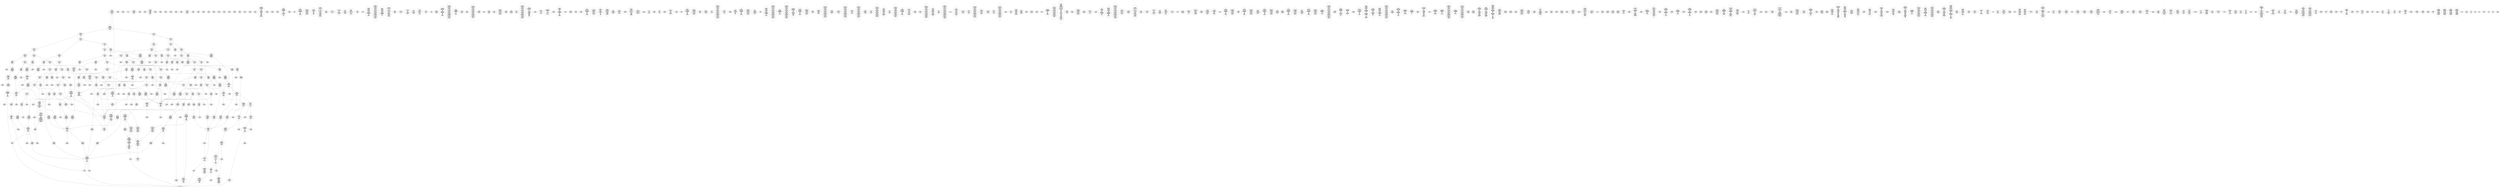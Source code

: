 /* Generated by GvGen v.1.0 (https://www.github.com/stricaud/gvgen) */

digraph G {
compound=true;
   node1 [label="[anywhere]"];
   node2 [label="# 0x0
PUSHX Data
PUSHX Data
MSTORE
PUSHX LogicData
CALLDATASIZE
LT
PUSHX Data
JUMPI
"];
   node3 [label="# 0xd
PUSHX Data
CALLDATALOAD
PUSHX BitData
SHR
PUSHX LogicData
GT
PUSHX Data
JUMPI
"];
   node4 [label="# 0x1e
PUSHX LogicData
GT
PUSHX Data
JUMPI
"];
   node5 [label="# 0x29
PUSHX LogicData
GT
PUSHX Data
JUMPI
"];
   node6 [label="# 0x34
PUSHX LogicData
EQ
PUSHX Data
JUMPI
"];
   node7 [label="# 0x3f
PUSHX LogicData
EQ
PUSHX Data
JUMPI
"];
   node8 [label="# 0x4a
PUSHX LogicData
EQ
PUSHX Data
JUMPI
"];
   node9 [label="# 0x55
PUSHX LogicData
EQ
PUSHX Data
JUMPI
"];
   node10 [label="# 0x60
PUSHX LogicData
EQ
PUSHX Data
JUMPI
"];
   node11 [label="# 0x6b
PUSHX LogicData
EQ
PUSHX Data
JUMPI
"];
   node12 [label="# 0x76
PUSHX Data
REVERT
"];
   node13 [label="# 0x7a
JUMPDEST
PUSHX LogicData
EQ
PUSHX Data
JUMPI
"];
   node14 [label="# 0x86
PUSHX LogicData
EQ
PUSHX Data
JUMPI
"];
   node15 [label="# 0x91
PUSHX LogicData
EQ
PUSHX Data
JUMPI
"];
   node16 [label="# 0x9c
PUSHX LogicData
EQ
PUSHX Data
JUMPI
"];
   node17 [label="# 0xa7
PUSHX LogicData
EQ
PUSHX Data
JUMPI
"];
   node18 [label="# 0xb2
PUSHX LogicData
EQ
PUSHX Data
JUMPI
"];
   node19 [label="# 0xbd
PUSHX Data
REVERT
"];
   node20 [label="# 0xc1
JUMPDEST
PUSHX LogicData
GT
PUSHX Data
JUMPI
"];
   node21 [label="# 0xcd
PUSHX LogicData
EQ
PUSHX Data
JUMPI
"];
   node22 [label="# 0xd8
PUSHX LogicData
EQ
PUSHX Data
JUMPI
"];
   node23 [label="# 0xe3
PUSHX LogicData
EQ
PUSHX Data
JUMPI
"];
   node24 [label="# 0xee
PUSHX LogicData
EQ
PUSHX Data
JUMPI
"];
   node25 [label="# 0xf9
PUSHX LogicData
EQ
PUSHX Data
JUMPI
"];
   node26 [label="# 0x104
PUSHX LogicData
EQ
PUSHX Data
JUMPI
"];
   node27 [label="# 0x10f
PUSHX Data
REVERT
"];
   node28 [label="# 0x113
JUMPDEST
PUSHX LogicData
EQ
PUSHX Data
JUMPI
"];
   node29 [label="# 0x11f
PUSHX LogicData
EQ
PUSHX Data
JUMPI
"];
   node30 [label="# 0x12a
PUSHX LogicData
EQ
PUSHX Data
JUMPI
"];
   node31 [label="# 0x135
PUSHX LogicData
EQ
PUSHX Data
JUMPI
"];
   node32 [label="# 0x140
PUSHX LogicData
EQ
PUSHX Data
JUMPI
"];
   node33 [label="# 0x14b
PUSHX LogicData
EQ
PUSHX Data
JUMPI
"];
   node34 [label="# 0x156
PUSHX Data
REVERT
"];
   node35 [label="# 0x15a
JUMPDEST
PUSHX LogicData
GT
PUSHX Data
JUMPI
"];
   node36 [label="# 0x166
PUSHX LogicData
GT
PUSHX Data
JUMPI
"];
   node37 [label="# 0x171
PUSHX LogicData
EQ
PUSHX Data
JUMPI
"];
   node38 [label="# 0x17c
PUSHX LogicData
EQ
PUSHX Data
JUMPI
"];
   node39 [label="# 0x187
PUSHX LogicData
EQ
PUSHX Data
JUMPI
"];
   node40 [label="# 0x192
PUSHX LogicData
EQ
PUSHX Data
JUMPI
"];
   node41 [label="# 0x19d
PUSHX LogicData
EQ
PUSHX Data
JUMPI
"];
   node42 [label="# 0x1a8
PUSHX LogicData
EQ
PUSHX Data
JUMPI
"];
   node43 [label="# 0x1b3
PUSHX Data
REVERT
"];
   node44 [label="# 0x1b7
JUMPDEST
PUSHX LogicData
EQ
PUSHX Data
JUMPI
"];
   node45 [label="# 0x1c3
PUSHX LogicData
EQ
PUSHX Data
JUMPI
"];
   node46 [label="# 0x1ce
PUSHX LogicData
EQ
PUSHX Data
JUMPI
"];
   node47 [label="# 0x1d9
PUSHX LogicData
EQ
PUSHX Data
JUMPI
"];
   node48 [label="# 0x1e4
PUSHX LogicData
EQ
PUSHX Data
JUMPI
"];
   node49 [label="# 0x1ef
PUSHX LogicData
EQ
PUSHX Data
JUMPI
"];
   node50 [label="# 0x1fa
PUSHX Data
REVERT
"];
   node51 [label="# 0x1fe
JUMPDEST
PUSHX LogicData
GT
PUSHX Data
JUMPI
"];
   node52 [label="# 0x20a
PUSHX LogicData
EQ
PUSHX Data
JUMPI
"];
   node53 [label="# 0x215
PUSHX LogicData
EQ
PUSHX Data
JUMPI
"];
   node54 [label="# 0x220
PUSHX LogicData
EQ
PUSHX Data
JUMPI
"];
   node55 [label="# 0x22b
PUSHX LogicData
EQ
PUSHX Data
JUMPI
"];
   node56 [label="# 0x236
PUSHX LogicData
EQ
PUSHX Data
JUMPI
"];
   node57 [label="# 0x241
PUSHX LogicData
EQ
PUSHX Data
JUMPI
"];
   node58 [label="# 0x24c
PUSHX Data
REVERT
"];
   node59 [label="# 0x250
JUMPDEST
PUSHX LogicData
EQ
PUSHX Data
JUMPI
"];
   node60 [label="# 0x25c
PUSHX LogicData
EQ
PUSHX Data
JUMPI
"];
   node61 [label="# 0x267
PUSHX LogicData
EQ
PUSHX Data
JUMPI
"];
   node62 [label="# 0x272
PUSHX LogicData
EQ
PUSHX Data
JUMPI
"];
   node63 [label="# 0x27d
PUSHX LogicData
EQ
PUSHX Data
JUMPI
"];
   node64 [label="# 0x288
JUMPDEST
PUSHX Data
REVERT
"];
   node65 [label="# 0x28d
JUMPDEST
CALLVALUE
ISZERO
PUSHX Data
JUMPI
"];
   node66 [label="# 0x295
PUSHX Data
REVERT
"];
   node67 [label="# 0x299
JUMPDEST
PUSHX Data
PUSHX Data
CALLDATASIZE
PUSHX Data
PUSHX Data
JUMP
"];
   node68 [label="# 0x2a8
JUMPDEST
PUSHX Data
JUMP
"];
   node69 [label="# 0x2ad
JUMPDEST
PUSHX MemData
MLOAD
ISZERO
ISZERO
MSTORE
PUSHX ArithData
ADD
"];
   node70 [label="# 0x2b9
JUMPDEST
PUSHX MemData
MLOAD
SUB
RETURN
"];
   node71 [label="# 0x2c2
JUMPDEST
CALLVALUE
ISZERO
PUSHX Data
JUMPI
"];
   node72 [label="# 0x2ca
PUSHX Data
REVERT
"];
   node73 [label="# 0x2ce
JUMPDEST
PUSHX Data
PUSHX Data
CALLDATASIZE
PUSHX Data
PUSHX Data
JUMP
"];
   node74 [label="# 0x2dd
JUMPDEST
PUSHX Data
JUMP
"];
   node75 [label="# 0x2e2
JUMPDEST
STOP
"];
   node76 [label="# 0x2e4
JUMPDEST
CALLVALUE
ISZERO
PUSHX Data
JUMPI
"];
   node77 [label="# 0x2ec
PUSHX Data
REVERT
"];
   node78 [label="# 0x2f0
JUMPDEST
PUSHX Data
PUSHX Data
JUMP
"];
   node79 [label="# 0x2f9
JUMPDEST
PUSHX MemData
MLOAD
PUSHX Data
PUSHX Data
JUMP
"];
   node80 [label="# 0x306
JUMPDEST
CALLVALUE
ISZERO
PUSHX Data
JUMPI
"];
   node81 [label="# 0x30e
PUSHX Data
REVERT
"];
   node82 [label="# 0x312
JUMPDEST
PUSHX Data
PUSHX Data
CALLDATASIZE
PUSHX Data
PUSHX Data
JUMP
"];
   node83 [label="# 0x321
JUMPDEST
PUSHX Data
JUMP
"];
   node84 [label="# 0x326
JUMPDEST
PUSHX MemData
MLOAD
PUSHX ArithData
PUSHX BitData
PUSHX BitData
SHL
SUB
AND
MSTORE
PUSHX ArithData
ADD
PUSHX Data
JUMP
"];
   node85 [label="# 0x33e
JUMPDEST
CALLVALUE
ISZERO
PUSHX Data
JUMPI
"];
   node86 [label="# 0x346
PUSHX Data
REVERT
"];
   node87 [label="# 0x34a
JUMPDEST
PUSHX Data
PUSHX Data
JUMP
"];
   node88 [label="# 0x353
JUMPDEST
CALLVALUE
ISZERO
PUSHX Data
JUMPI
"];
   node89 [label="# 0x35b
PUSHX Data
REVERT
"];
   node90 [label="# 0x35f
JUMPDEST
PUSHX Data
PUSHX Data
CALLDATASIZE
PUSHX Data
PUSHX Data
JUMP
"];
   node91 [label="# 0x36e
JUMPDEST
PUSHX Data
JUMP
"];
   node92 [label="# 0x373
JUMPDEST
CALLVALUE
ISZERO
PUSHX Data
JUMPI
"];
   node93 [label="# 0x37b
PUSHX Data
REVERT
"];
   node94 [label="# 0x37f
JUMPDEST
PUSHX Data
PUSHX StorData
SLOAD
JUMP
"];
   node95 [label="# 0x389
JUMPDEST
PUSHX MemData
MLOAD
MSTORE
PUSHX ArithData
ADD
PUSHX Data
JUMP
"];
   node96 [label="# 0x397
JUMPDEST
CALLVALUE
ISZERO
PUSHX Data
JUMPI
"];
   node97 [label="# 0x39f
PUSHX Data
REVERT
"];
   node98 [label="# 0x3a3
JUMPDEST
PUSHX StorData
SLOAD
PUSHX Data
JUMP
"];
   node99 [label="# 0x3ac
JUMPDEST
CALLVALUE
ISZERO
PUSHX Data
JUMPI
"];
   node100 [label="# 0x3b4
PUSHX Data
REVERT
"];
   node101 [label="# 0x3b8
JUMPDEST
PUSHX Data
PUSHX Data
CALLDATASIZE
PUSHX Data
PUSHX Data
JUMP
"];
   node102 [label="# 0x3c7
JUMPDEST
PUSHX Data
PUSHX Data
MSTORE
PUSHX Data
MSTORE
PUSHX Data
SHA3
SLOAD
JUMP
"];
   node103 [label="# 0x3d9
JUMPDEST
CALLVALUE
ISZERO
PUSHX Data
JUMPI
"];
   node104 [label="# 0x3e1
PUSHX Data
REVERT
"];
   node105 [label="# 0x3e5
JUMPDEST
PUSHX Data
PUSHX StorData
SLOAD
JUMP
"];
   node106 [label="# 0x3ef
JUMPDEST
CALLVALUE
ISZERO
PUSHX Data
JUMPI
"];
   node107 [label="# 0x3f7
PUSHX Data
REVERT
"];
   node108 [label="# 0x3fb
JUMPDEST
PUSHX Data
PUSHX Data
CALLDATASIZE
PUSHX Data
PUSHX Data
JUMP
"];
   node109 [label="# 0x40a
JUMPDEST
PUSHX Data
JUMP
"];
   node110 [label="# 0x40f
JUMPDEST
CALLVALUE
ISZERO
PUSHX Data
JUMPI
"];
   node111 [label="# 0x417
PUSHX Data
REVERT
"];
   node112 [label="# 0x41b
JUMPDEST
PUSHX Data
PUSHX Data
CALLDATASIZE
PUSHX Data
PUSHX Data
JUMP
"];
   node113 [label="# 0x42a
JUMPDEST
PUSHX Data
JUMP
"];
   node114 [label="# 0x42f
JUMPDEST
CALLVALUE
ISZERO
PUSHX Data
JUMPI
"];
   node115 [label="# 0x437
PUSHX Data
REVERT
"];
   node116 [label="# 0x43b
JUMPDEST
PUSHX Data
PUSHX Data
CALLDATASIZE
PUSHX Data
PUSHX Data
JUMP
"];
   node117 [label="# 0x44a
JUMPDEST
PUSHX Data
JUMP
"];
   node118 [label="# 0x44f
JUMPDEST
CALLVALUE
ISZERO
PUSHX Data
JUMPI
"];
   node119 [label="# 0x457
PUSHX Data
REVERT
"];
   node120 [label="# 0x45b
JUMPDEST
PUSHX Data
PUSHX Data
CALLDATASIZE
PUSHX Data
PUSHX Data
JUMP
"];
   node121 [label="# 0x46a
JUMPDEST
PUSHX Data
JUMP
"];
   node122 [label="# 0x46f
JUMPDEST
PUSHX Data
PUSHX Data
JUMP
"];
   node123 [label="# 0x477
JUMPDEST
CALLVALUE
ISZERO
PUSHX Data
JUMPI
"];
   node124 [label="# 0x47f
PUSHX Data
REVERT
"];
   node125 [label="# 0x483
JUMPDEST
PUSHX Data
PUSHX Data
CALLDATASIZE
PUSHX Data
PUSHX Data
JUMP
"];
   node126 [label="# 0x492
JUMPDEST
PUSHX Data
JUMP
"];
   node127 [label="# 0x497
JUMPDEST
CALLVALUE
ISZERO
PUSHX Data
JUMPI
"];
   node128 [label="# 0x49f
PUSHX Data
REVERT
"];
   node129 [label="# 0x4a3
JUMPDEST
PUSHX Data
PUSHX Data
CALLDATASIZE
PUSHX Data
PUSHX Data
JUMP
"];
   node130 [label="# 0x4b2
JUMPDEST
PUSHX Data
JUMP
"];
   node131 [label="# 0x4b7
JUMPDEST
PUSHX MemData
MLOAD
PUSHX Data
PUSHX Data
JUMP
"];
   node132 [label="# 0x4c4
JUMPDEST
CALLVALUE
ISZERO
PUSHX Data
JUMPI
"];
   node133 [label="# 0x4cc
PUSHX Data
REVERT
"];
   node134 [label="# 0x4d0
JUMPDEST
PUSHX Data
PUSHX Data
CALLDATASIZE
PUSHX Data
PUSHX Data
JUMP
"];
   node135 [label="# 0x4df
JUMPDEST
PUSHX Data
JUMP
"];
   node136 [label="# 0x4e4
JUMPDEST
CALLVALUE
ISZERO
PUSHX Data
JUMPI
"];
   node137 [label="# 0x4ec
PUSHX Data
REVERT
"];
   node138 [label="# 0x4f0
JUMPDEST
PUSHX Data
PUSHX Data
CALLDATASIZE
PUSHX Data
PUSHX Data
JUMP
"];
   node139 [label="# 0x4ff
JUMPDEST
PUSHX Data
JUMP
"];
   node140 [label="# 0x504
JUMPDEST
CALLVALUE
ISZERO
PUSHX Data
JUMPI
"];
   node141 [label="# 0x50c
PUSHX Data
REVERT
"];
   node142 [label="# 0x510
JUMPDEST
PUSHX StorData
SLOAD
PUSHX Data
PUSHX Data
DIV
PUSHX BitData
AND
JUMP
"];
   node143 [label="# 0x523
JUMPDEST
CALLVALUE
ISZERO
PUSHX Data
JUMPI
"];
   node144 [label="# 0x52b
PUSHX Data
REVERT
"];
   node145 [label="# 0x52f
JUMPDEST
PUSHX Data
PUSHX Data
CALLDATASIZE
PUSHX Data
PUSHX Data
JUMP
"];
   node146 [label="# 0x53e
JUMPDEST
PUSHX Data
JUMP
"];
   node147 [label="# 0x543
JUMPDEST
CALLVALUE
ISZERO
PUSHX Data
JUMPI
"];
   node148 [label="# 0x54b
PUSHX Data
REVERT
"];
   node149 [label="# 0x54f
JUMPDEST
PUSHX StorData
SLOAD
PUSHX Data
PUSHX BitData
AND
JUMP
"];
   node150 [label="# 0x55d
JUMPDEST
CALLVALUE
ISZERO
PUSHX Data
JUMPI
"];
   node151 [label="# 0x565
PUSHX Data
REVERT
"];
   node152 [label="# 0x569
JUMPDEST
PUSHX Data
PUSHX Data
CALLDATASIZE
PUSHX Data
PUSHX Data
JUMP
"];
   node153 [label="# 0x578
JUMPDEST
PUSHX Data
JUMP
"];
   node154 [label="# 0x57d
JUMPDEST
CALLVALUE
ISZERO
PUSHX Data
JUMPI
"];
   node155 [label="# 0x585
PUSHX Data
REVERT
"];
   node156 [label="# 0x589
JUMPDEST
PUSHX Data
PUSHX Data
JUMP
"];
   node157 [label="# 0x592
JUMPDEST
CALLVALUE
ISZERO
PUSHX Data
JUMPI
"];
   node158 [label="# 0x59a
PUSHX Data
REVERT
"];
   node159 [label="# 0x59e
JUMPDEST
PUSHX Data
PUSHX Data
CALLDATASIZE
PUSHX Data
PUSHX Data
JUMP
"];
   node160 [label="# 0x5ad
JUMPDEST
PUSHX Data
JUMP
"];
   node161 [label="# 0x5b2
JUMPDEST
CALLVALUE
ISZERO
PUSHX Data
JUMPI
"];
   node162 [label="# 0x5ba
PUSHX Data
REVERT
"];
   node163 [label="# 0x5be
JUMPDEST
PUSHX Data
PUSHX Data
JUMP
"];
   node164 [label="# 0x5c7
JUMPDEST
CALLVALUE
ISZERO
PUSHX Data
JUMPI
"];
   node165 [label="# 0x5cf
PUSHX Data
REVERT
"];
   node166 [label="# 0x5d3
JUMPDEST
PUSHX Data
PUSHX Data
CALLDATASIZE
PUSHX Data
PUSHX Data
JUMP
"];
   node167 [label="# 0x5e2
JUMPDEST
PUSHX Data
JUMP
"];
   node168 [label="# 0x5e7
JUMPDEST
CALLVALUE
ISZERO
PUSHX Data
JUMPI
"];
   node169 [label="# 0x5ef
PUSHX Data
REVERT
"];
   node170 [label="# 0x5f3
JUMPDEST
PUSHX StorData
SLOAD
PUSHX ArithData
PUSHX BitData
PUSHX BitData
SHL
SUB
AND
PUSHX Data
JUMP
"];
   node171 [label="# 0x605
JUMPDEST
CALLVALUE
ISZERO
PUSHX Data
JUMPI
"];
   node172 [label="# 0x60d
PUSHX Data
REVERT
"];
   node173 [label="# 0x611
JUMPDEST
PUSHX Data
PUSHX StorData
SLOAD
JUMP
"];
   node174 [label="# 0x61b
JUMPDEST
CALLVALUE
ISZERO
PUSHX Data
JUMPI
"];
   node175 [label="# 0x623
PUSHX Data
REVERT
"];
   node176 [label="# 0x627
JUMPDEST
PUSHX Data
PUSHX Data
JUMP
"];
   node177 [label="# 0x630
JUMPDEST
CALLVALUE
ISZERO
PUSHX Data
JUMPI
"];
   node178 [label="# 0x638
PUSHX Data
REVERT
"];
   node179 [label="# 0x63c
JUMPDEST
PUSHX StorData
SLOAD
PUSHX Data
PUSHX Data
DIV
PUSHX BitData
AND
JUMP
"];
   node180 [label="# 0x650
JUMPDEST
PUSHX Data
PUSHX Data
CALLDATASIZE
PUSHX Data
PUSHX Data
JUMP
"];
   node181 [label="# 0x65e
JUMPDEST
PUSHX Data
JUMP
"];
   node182 [label="# 0x663
JUMPDEST
CALLVALUE
ISZERO
PUSHX Data
JUMPI
"];
   node183 [label="# 0x66b
PUSHX Data
REVERT
"];
   node184 [label="# 0x66f
JUMPDEST
PUSHX Data
PUSHX Data
CALLDATASIZE
PUSHX Data
PUSHX Data
JUMP
"];
   node185 [label="# 0x67e
JUMPDEST
PUSHX Data
JUMP
"];
   node186 [label="# 0x683
JUMPDEST
CALLVALUE
ISZERO
PUSHX Data
JUMPI
"];
   node187 [label="# 0x68b
PUSHX Data
REVERT
"];
   node188 [label="# 0x68f
JUMPDEST
PUSHX Data
PUSHX Data
JUMP
"];
   node189 [label="# 0x698
JUMPDEST
CALLVALUE
ISZERO
PUSHX Data
JUMPI
"];
   node190 [label="# 0x6a0
PUSHX Data
REVERT
"];
   node191 [label="# 0x6a4
JUMPDEST
PUSHX Data
PUSHX Data
CALLDATASIZE
PUSHX Data
PUSHX Data
JUMP
"];
   node192 [label="# 0x6b3
JUMPDEST
PUSHX Data
JUMP
"];
   node193 [label="# 0x6b8
JUMPDEST
CALLVALUE
ISZERO
PUSHX Data
JUMPI
"];
   node194 [label="# 0x6c0
PUSHX Data
REVERT
"];
   node195 [label="# 0x6c4
JUMPDEST
PUSHX Data
PUSHX Data
CALLDATASIZE
PUSHX Data
PUSHX Data
JUMP
"];
   node196 [label="# 0x6d3
JUMPDEST
PUSHX Data
JUMP
"];
   node197 [label="# 0x6d8
JUMPDEST
CALLVALUE
ISZERO
PUSHX Data
JUMPI
"];
   node198 [label="# 0x6e0
PUSHX Data
REVERT
"];
   node199 [label="# 0x6e4
JUMPDEST
PUSHX Data
PUSHX StorData
SLOAD
JUMP
"];
   node200 [label="# 0x6ee
JUMPDEST
CALLVALUE
ISZERO
PUSHX Data
JUMPI
"];
   node201 [label="# 0x6f6
PUSHX Data
REVERT
"];
   node202 [label="# 0x6fa
JUMPDEST
PUSHX Data
PUSHX Data
JUMP
"];
   node203 [label="# 0x703
JUMPDEST
CALLVALUE
ISZERO
PUSHX Data
JUMPI
"];
   node204 [label="# 0x70b
PUSHX Data
REVERT
"];
   node205 [label="# 0x70f
JUMPDEST
PUSHX Data
PUSHX Data
CALLDATASIZE
PUSHX Data
PUSHX Data
JUMP
"];
   node206 [label="# 0x71e
JUMPDEST
PUSHX Data
JUMP
"];
   node207 [label="# 0x723
JUMPDEST
CALLVALUE
ISZERO
PUSHX Data
JUMPI
"];
   node208 [label="# 0x72b
PUSHX Data
REVERT
"];
   node209 [label="# 0x72f
JUMPDEST
PUSHX Data
PUSHX Data
CALLDATASIZE
PUSHX Data
PUSHX Data
JUMP
"];
   node210 [label="# 0x73e
JUMPDEST
PUSHX Data
JUMP
"];
   node211 [label="# 0x743
JUMPDEST
CALLVALUE
ISZERO
PUSHX Data
JUMPI
"];
   node212 [label="# 0x74b
PUSHX Data
REVERT
"];
   node213 [label="# 0x74f
JUMPDEST
PUSHX Data
PUSHX StorData
SLOAD
JUMP
"];
   node214 [label="# 0x759
JUMPDEST
CALLVALUE
ISZERO
PUSHX Data
JUMPI
"];
   node215 [label="# 0x761
PUSHX Data
REVERT
"];
   node216 [label="# 0x765
JUMPDEST
PUSHX Data
PUSHX Data
CALLDATASIZE
PUSHX Data
PUSHX Data
JUMP
"];
   node217 [label="# 0x774
JUMPDEST
PUSHX Data
JUMP
"];
   node218 [label="# 0x779
JUMPDEST
CALLVALUE
ISZERO
PUSHX Data
JUMPI
"];
   node219 [label="# 0x781
PUSHX Data
REVERT
"];
   node220 [label="# 0x785
JUMPDEST
PUSHX Data
PUSHX StorData
SLOAD
JUMP
"];
   node221 [label="# 0x78f
JUMPDEST
CALLVALUE
ISZERO
PUSHX Data
JUMPI
"];
   node222 [label="# 0x797
PUSHX Data
REVERT
"];
   node223 [label="# 0x79b
JUMPDEST
PUSHX Data
PUSHX Data
CALLDATASIZE
PUSHX Data
PUSHX Data
JUMP
"];
   node224 [label="# 0x7aa
JUMPDEST
PUSHX ArithData
PUSHX BitData
PUSHX BitData
SHL
SUB
AND
PUSHX Data
MSTORE
PUSHX Data
PUSHX Data
MSTORE
PUSHX Data
SHA3
AND
MSTORE
MSTORE
SHA3
SLOAD
PUSHX BitData
AND
JUMP
"];
   node225 [label="# 0x7d8
JUMPDEST
CALLVALUE
ISZERO
PUSHX Data
JUMPI
"];
   node226 [label="# 0x7e0
PUSHX Data
REVERT
"];
   node227 [label="# 0x7e4
JUMPDEST
PUSHX Data
PUSHX Data
CALLDATASIZE
PUSHX Data
PUSHX Data
JUMP
"];
   node228 [label="# 0x7f3
JUMPDEST
PUSHX Data
JUMP
"];
   node229 [label="# 0x7f8
JUMPDEST
CALLVALUE
ISZERO
PUSHX Data
JUMPI
"];
   node230 [label="# 0x800
PUSHX Data
REVERT
"];
   node231 [label="# 0x804
JUMPDEST
PUSHX Data
PUSHX Data
CALLDATASIZE
PUSHX Data
PUSHX Data
JUMP
"];
   node232 [label="# 0x813
JUMPDEST
PUSHX Data
JUMP
"];
   node233 [label="# 0x818
JUMPDEST
CALLVALUE
ISZERO
PUSHX Data
JUMPI
"];
   node234 [label="# 0x820
PUSHX Data
REVERT
"];
   node235 [label="# 0x824
JUMPDEST
PUSHX Data
PUSHX Data
CALLDATASIZE
PUSHX Data
PUSHX Data
JUMP
"];
   node236 [label="# 0x833
JUMPDEST
PUSHX Data
JUMP
"];
   node237 [label="# 0x838
JUMPDEST
PUSHX Data
PUSHX ArithData
PUSHX BitData
PUSHX BitData
SHL
SUB
NOT
AND
PUSHX BitData
PUSHX BitData
SHL
EQ
PUSHX Data
JUMPI
"];
   node238 [label="# 0x854
PUSHX Data
PUSHX Data
JUMP
"];
   node239 [label="# 0x85d
JUMPDEST
JUMP
"];
   node240 [label="# 0x863
JUMPDEST
PUSHX StorData
SLOAD
PUSHX ArithData
PUSHX BitData
PUSHX BitData
SHL
SUB
AND
CALLER
EQ
PUSHX Data
JUMPI
"];
   node241 [label="# 0x876
PUSHX MemData
MLOAD
PUSHX BitData
PUSHX BitData
SHL
MSTORE
PUSHX ArithData
ADD
PUSHX Data
PUSHX Data
JUMP
"];
   node242 [label="# 0x88d
JUMPDEST
PUSHX MemData
MLOAD
SUB
REVERT
"];
   node243 [label="# 0x896
JUMPDEST
PUSHX StorData
SLOAD
PUSHX BitData
NOT
AND
ISZERO
ISZERO
OR
SSTORE
JUMP
"];
   node244 [label="# 0x8a9
JUMPDEST
PUSHX Data
PUSHX StorData
SLOAD
PUSHX Data
PUSHX Data
JUMP
"];
   node245 [label="# 0x8b8
JUMPDEST
PUSHX ArithData
ADD
PUSHX ArithData
DIV
MUL
PUSHX ArithData
ADD
PUSHX MemData
MLOAD
ADD
PUSHX Data
MSTORE
MSTORE
PUSHX ArithData
ADD
SLOAD
PUSHX Data
PUSHX Data
JUMP
"];
   node246 [label="# 0x8e4
JUMPDEST
ISZERO
PUSHX Data
JUMPI
"];
   node247 [label="# 0x8eb
PUSHX LogicData
LT
PUSHX Data
JUMPI
"];
   node248 [label="# 0x8f3
PUSHX ArithData
SLOAD
DIV
MUL
MSTORE
PUSHX ArithData
ADD
PUSHX Data
JUMP
"];
   node249 [label="# 0x906
JUMPDEST
ADD
PUSHX Data
MSTORE
PUSHX Data
PUSHX Data
SHA3
"];
   node250 [label="# 0x914
JUMPDEST
SLOAD
MSTORE
PUSHX ArithData
ADD
PUSHX ArithData
ADD
GT
PUSHX Data
JUMPI
"];
   node251 [label="# 0x928
SUB
PUSHX BitData
AND
ADD
"];
   node252 [label="# 0x931
JUMPDEST
JUMP
"];
   node253 [label="# 0x93b
JUMPDEST
PUSHX Data
MSTORE
PUSHX Data
PUSHX Data
MSTORE
PUSHX Data
SHA3
SLOAD
PUSHX ArithData
PUSHX BitData
PUSHX BitData
SHL
SUB
AND
PUSHX Data
JUMPI
"];
   node254 [label="# 0x958
PUSHX MemData
MLOAD
PUSHX BitData
PUSHX BitData
SHL
MSTORE
PUSHX Data
PUSHX ArithData
ADD
MSTORE
PUSHX Data
PUSHX ArithData
ADD
MSTORE
PUSHX Data
PUSHX ArithData
ADD
MSTORE
PUSHX BitData
PUSHX BitData
SHL
PUSHX ArithData
ADD
MSTORE
PUSHX ArithData
ADD
PUSHX Data
JUMP
"];
   node255 [label="# 0x9b4
JUMPDEST
PUSHX Data
MSTORE
PUSHX Data
PUSHX Data
MSTORE
PUSHX Data
SHA3
SLOAD
PUSHX ArithData
PUSHX BitData
PUSHX BitData
SHL
SUB
AND
JUMP
"];
   node256 [label="# 0x9d0
JUMPDEST
PUSHX StorData
SLOAD
PUSHX Data
PUSHX Data
JUMP
"];
   node257 [label="# 0x9dd
JUMPDEST
PUSHX ArithData
ADD
PUSHX ArithData
DIV
MUL
PUSHX ArithData
ADD
PUSHX MemData
MLOAD
ADD
PUSHX Data
MSTORE
MSTORE
PUSHX ArithData
ADD
SLOAD
PUSHX Data
PUSHX Data
JUMP
"];
   node258 [label="# 0xa09
JUMPDEST
ISZERO
PUSHX Data
JUMPI
"];
   node259 [label="# 0xa10
PUSHX LogicData
LT
PUSHX Data
JUMPI
"];
   node260 [label="# 0xa18
PUSHX ArithData
SLOAD
DIV
MUL
MSTORE
PUSHX ArithData
ADD
PUSHX Data
JUMP
"];
   node261 [label="# 0xa2b
JUMPDEST
ADD
PUSHX Data
MSTORE
PUSHX Data
PUSHX Data
SHA3
"];
   node262 [label="# 0xa39
JUMPDEST
SLOAD
MSTORE
PUSHX ArithData
ADD
PUSHX ArithData
ADD
GT
PUSHX Data
JUMPI
"];
   node263 [label="# 0xa4d
SUB
PUSHX BitData
AND
ADD
"];
   node264 [label="# 0xa56
JUMPDEST
JUMP
"];
   node265 [label="# 0xa5e
JUMPDEST
PUSHX Data
PUSHX Data
PUSHX Data
JUMP
"];
   node266 [label="# 0xa69
JUMPDEST
PUSHX ArithData
PUSHX BitData
PUSHX BitData
SHL
SUB
AND
PUSHX ArithData
PUSHX BitData
PUSHX BitData
SHL
SUB
AND
EQ
ISZERO
PUSHX Data
JUMPI
"];
   node267 [label="# 0xa86
PUSHX MemData
MLOAD
PUSHX BitData
PUSHX BitData
SHL
MSTORE
PUSHX Data
PUSHX ArithData
ADD
MSTORE
PUSHX Data
PUSHX ArithData
ADD
MSTORE
PUSHX Data
PUSHX ArithData
ADD
MSTORE
PUSHX BitData
PUSHX BitData
SHL
PUSHX ArithData
ADD
MSTORE
PUSHX ArithData
ADD
PUSHX Data
JUMP
"];
   node268 [label="# 0xad7
JUMPDEST
CALLER
PUSHX ArithData
PUSHX BitData
PUSHX BitData
SHL
SUB
AND
EQ
PUSHX Data
JUMPI
"];
   node269 [label="# 0xae9
PUSHX Data
CALLER
PUSHX Data
JUMP
"];
   node270 [label="# 0xaf3
JUMPDEST
PUSHX Data
JUMPI
"];
   node271 [label="# 0xaf8
PUSHX MemData
MLOAD
PUSHX BitData
PUSHX BitData
SHL
MSTORE
PUSHX Data
PUSHX ArithData
ADD
MSTORE
PUSHX Data
PUSHX ArithData
ADD
MSTORE
PUSHX Data
PUSHX ArithData
ADD
MSTORE
PUSHX Data
PUSHX ArithData
ADD
MSTORE
PUSHX ArithData
ADD
PUSHX Data
JUMP
"];
   node272 [label="# 0xb65
JUMPDEST
PUSHX Data
PUSHX Data
JUMP
"];
   node273 [label="# 0xb6f
JUMPDEST
JUMP
"];
   node274 [label="# 0xb74
JUMPDEST
PUSHX Data
CALLER
PUSHX Data
JUMP
"];
   node275 [label="# 0xb7e
JUMPDEST
PUSHX Data
JUMPI
"];
   node276 [label="# 0xb83
PUSHX MemData
MLOAD
PUSHX BitData
PUSHX BitData
SHL
MSTORE
PUSHX ArithData
ADD
PUSHX Data
PUSHX Data
JUMP
"];
   node277 [label="# 0xb9a
JUMPDEST
PUSHX Data
PUSHX Data
JUMP
"];
   node278 [label="# 0xba5
JUMPDEST
PUSHX Data
PUSHX Data
PUSHX Data
JUMP
"];
   node279 [label="# 0xbb0
JUMPDEST
LT
PUSHX Data
JUMPI
"];
   node280 [label="# 0xbb7
PUSHX MemData
MLOAD
PUSHX BitData
PUSHX BitData
SHL
MSTORE
PUSHX Data
PUSHX ArithData
ADD
MSTORE
PUSHX Data
PUSHX ArithData
ADD
MSTORE
PUSHX Data
PUSHX ArithData
ADD
MSTORE
PUSHX BitData
PUSHX BitData
SHL
PUSHX ArithData
ADD
MSTORE
PUSHX ArithData
ADD
PUSHX Data
JUMP
"];
   node281 [label="# 0xc12
JUMPDEST
PUSHX ArithData
PUSHX BitData
PUSHX BitData
SHL
SUB
AND
PUSHX Data
MSTORE
PUSHX Data
PUSHX Data
MSTORE
PUSHX Data
SHA3
MSTORE
MSTORE
SHA3
SLOAD
JUMP
"];
   node282 [label="# 0xc3b
JUMPDEST
PUSHX Data
"];
   node283 [label="# 0xc3f
JUMPDEST
PUSHX StorData
SLOAD
LT
ISZERO
PUSHX Data
JUMPI
"];
   node284 [label="# 0xc4a
PUSHX ArithData
PUSHX BitData
PUSHX BitData
SHL
SUB
AND
PUSHX StorData
SLOAD
LT
PUSHX Data
JUMPI
"];
   node285 [label="# 0xc5f
PUSHX Data
PUSHX Data
JUMP
"];
   node286 [label="# 0xc66
JUMPDEST
PUSHX Data
MSTORE
PUSHX Data
SHA3
ADD
SLOAD
PUSHX ArithData
PUSHX BitData
PUSHX BitData
SHL
SUB
AND
EQ
ISZERO
PUSHX Data
JUMPI
"];
   node287 [label="# 0xc82
PUSHX Data
JUMP
"];
   node288 [label="# 0xc8a
JUMPDEST
PUSHX Data
PUSHX Data
JUMP
"];
   node289 [label="# 0xc94
JUMPDEST
PUSHX Data
JUMP
"];
   node290 [label="# 0xc9c
JUMPDEST
PUSHX Data
JUMP
"];
   node291 [label="# 0xca5
JUMPDEST
PUSHX StorData
SLOAD
PUSHX ArithData
PUSHX BitData
PUSHX BitData
SHL
SUB
AND
CALLER
EQ
PUSHX Data
JUMPI
"];
   node292 [label="# 0xcb8
PUSHX MemData
MLOAD
PUSHX BitData
PUSHX BitData
SHL
MSTORE
PUSHX ArithData
ADD
PUSHX Data
PUSHX Data
JUMP
"];
   node293 [label="# 0xccf
JUMPDEST
PUSHX StorData
SLOAD
ISZERO
ISZERO
PUSHX ArithData
MUL
PUSHX BitData
NOT
AND
OR
SSTORE
JUMP
"];
   node294 [label="# 0xceb
JUMPDEST
PUSHX StorData
SLOAD
PUSHX ArithData
PUSHX BitData
PUSHX BitData
SHL
SUB
AND
CALLER
EQ
PUSHX Data
JUMPI
"];
   node295 [label="# 0xcfe
PUSHX MemData
MLOAD
PUSHX BitData
PUSHX BitData
SHL
MSTORE
PUSHX ArithData
ADD
PUSHX Data
PUSHX Data
JUMP
"];
   node296 [label="# 0xd15
JUMPDEST
PUSHX MemData
MLOAD
PUSHX Data
CALLER
SELFBALANCE
GAS
CALL
RETURNDATASIZE
PUSHX LogicData
EQ
PUSHX Data
JUMPI
"];
   node297 [label="# 0xd36
PUSHX MemData
MLOAD
PUSHX BitData
NOT
PUSHX ArithData
RETURNDATASIZE
ADD
AND
ADD
PUSHX Data
MSTORE
RETURNDATASIZE
MSTORE
RETURNDATASIZE
PUSHX Data
PUSHX ArithData
ADD
RETURNDATACOPY
PUSHX Data
JUMP
"];
   node298 [label="# 0xd57
JUMPDEST
PUSHX Data
"];
   node299 [label="# 0xd5c
JUMPDEST
PUSHX Data
JUMPI
"];
   node300 [label="# 0xd66
PUSHX Data
REVERT
"];
   node301 [label="# 0xd6a
JUMPDEST
JUMP
"];
   node302 [label="# 0xd6d
JUMPDEST
PUSHX Data
PUSHX MemData
MLOAD
PUSHX ArithData
ADD
PUSHX Data
MSTORE
PUSHX Data
MSTORE
PUSHX Data
JUMP
"];
   node303 [label="# 0xd88
JUMPDEST
PUSHX Data
PUSHX Data
PUSHX Data
PUSHX Data
JUMP
"];
   node304 [label="# 0xd95
JUMPDEST
PUSHX Data
PUSHX LogicData
GT
ISZERO
PUSHX Data
JUMPI
"];
   node305 [label="# 0xdab
PUSHX Data
PUSHX Data
JUMP
"];
   node306 [label="# 0xdb2
JUMPDEST
PUSHX MemData
MLOAD
MSTORE
PUSHX ArithData
MUL
PUSHX ArithData
ADD
ADD
PUSHX Data
MSTORE
ISZERO
PUSHX Data
JUMPI
"];
   node307 [label="# 0xdcc
PUSHX ArithData
ADD
PUSHX ArithData
MUL
CALLDATASIZE
CALLDATACOPY
ADD
"];
   node308 [label="# 0xddb
JUMPDEST
PUSHX Data
"];
   node309 [label="# 0xde1
JUMPDEST
LT
ISZERO
PUSHX Data
JUMPI
"];
   node310 [label="# 0xdea
PUSHX Data
PUSHX Data
JUMP
"];
   node311 [label="# 0xdf3
JUMPDEST
MLOAD
LT
PUSHX Data
JUMPI
"];
   node312 [label="# 0xdfe
PUSHX Data
PUSHX Data
JUMP
"];
   node313 [label="# 0xe05
JUMPDEST
PUSHX ArithData
MUL
ADD
ADD
MSTORE
PUSHX Data
PUSHX Data
JUMP
"];
   node314 [label="# 0xe1a
JUMPDEST
PUSHX Data
JUMP
"];
   node315 [label="# 0xe22
JUMPDEST
JUMP
"];
   node316 [label="# 0xe2a
JUMPDEST
PUSHX StorData
SLOAD
PUSHX ArithData
PUSHX BitData
PUSHX BitData
SHL
SUB
AND
CALLER
EQ
PUSHX Data
JUMPI
"];
   node317 [label="# 0xe3d
PUSHX MemData
MLOAD
PUSHX BitData
PUSHX BitData
SHL
MSTORE
PUSHX ArithData
ADD
PUSHX Data
PUSHX Data
JUMP
"];
   node318 [label="# 0xe54
JUMPDEST
PUSHX Data
SSTORE
JUMP
"];
   node319 [label="# 0xe59
JUMPDEST
PUSHX Data
PUSHX Data
PUSHX StorData
SLOAD
JUMP
"];
   node320 [label="# 0xe64
JUMPDEST
LT
PUSHX Data
JUMPI
"];
   node321 [label="# 0xe6b
PUSHX MemData
MLOAD
PUSHX BitData
PUSHX BitData
SHL
MSTORE
PUSHX Data
PUSHX ArithData
ADD
MSTORE
PUSHX Data
PUSHX ArithData
ADD
MSTORE
PUSHX Data
PUSHX ArithData
ADD
MSTORE
PUSHX BitData
PUSHX BitData
SHL
PUSHX ArithData
ADD
MSTORE
PUSHX ArithData
ADD
PUSHX Data
JUMP
"];
   node322 [label="# 0xec7
JUMPDEST
PUSHX StorData
SLOAD
LT
PUSHX Data
JUMPI
"];
   node323 [label="# 0xed3
PUSHX Data
PUSHX Data
JUMP
"];
   node324 [label="# 0xeda
JUMPDEST
PUSHX Data
MSTORE
PUSHX Data
PUSHX Data
SHA3
ADD
SLOAD
JUMP
"];
   node325 [label="# 0xeec
JUMPDEST
PUSHX StorData
SLOAD
PUSHX ArithData
PUSHX BitData
PUSHX BitData
SHL
SUB
AND
CALLER
EQ
PUSHX Data
JUMPI
"];
   node326 [label="# 0xeff
PUSHX MemData
MLOAD
PUSHX BitData
PUSHX BitData
SHL
MSTORE
PUSHX ArithData
ADD
PUSHX Data
PUSHX Data
JUMP
"];
   node327 [label="# 0xf16
JUMPDEST
MLOAD
PUSHX Data
PUSHX Data
PUSHX ArithData
ADD
PUSHX Data
JUMP
"];
   node328 [label="# 0xf29
JUMPDEST
JUMP
"];
   node329 [label="# 0xf2d
JUMPDEST
PUSHX Data
MSTORE
PUSHX Data
PUSHX Data
MSTORE
PUSHX Data
SHA3
SLOAD
PUSHX ArithData
PUSHX BitData
PUSHX BitData
SHL
SUB
AND
PUSHX Data
JUMPI
"];
   node330 [label="# 0xf4b
PUSHX MemData
MLOAD
PUSHX BitData
PUSHX BitData
SHL
MSTORE
PUSHX Data
PUSHX ArithData
ADD
MSTORE
PUSHX Data
PUSHX ArithData
ADD
MSTORE
PUSHX Data
PUSHX ArithData
ADD
MSTORE
PUSHX BitData
PUSHX BitData
SHL
PUSHX ArithData
ADD
MSTORE
PUSHX ArithData
ADD
PUSHX Data
JUMP
"];
   node331 [label="# 0xfa4
JUMPDEST
PUSHX StorData
SLOAD
PUSHX Data
PUSHX Data
JUMP
"];
   node332 [label="# 0xfb1
JUMPDEST
PUSHX Data
PUSHX ArithData
PUSHX BitData
PUSHX BitData
SHL
SUB
AND
PUSHX Data
JUMPI
"];
   node333 [label="# 0xfc2
PUSHX MemData
MLOAD
PUSHX BitData
PUSHX BitData
SHL
MSTORE
PUSHX Data
PUSHX ArithData
ADD
MSTORE
PUSHX Data
PUSHX ArithData
ADD
MSTORE
PUSHX Data
PUSHX ArithData
ADD
MSTORE
PUSHX BitData
PUSHX BitData
SHL
PUSHX ArithData
ADD
MSTORE
PUSHX ArithData
ADD
PUSHX Data
JUMP
"];
   node334 [label="# 0x101c
JUMPDEST
PUSHX ArithData
PUSHX BitData
PUSHX BitData
SHL
SUB
AND
PUSHX Data
MSTORE
PUSHX Data
PUSHX Data
MSTORE
PUSHX Data
SHA3
SLOAD
JUMP
"];
   node335 [label="# 0x1038
JUMPDEST
PUSHX StorData
SLOAD
PUSHX ArithData
PUSHX BitData
PUSHX BitData
SHL
SUB
AND
CALLER
EQ
PUSHX Data
JUMPI
"];
   node336 [label="# 0x104b
PUSHX MemData
MLOAD
PUSHX BitData
PUSHX BitData
SHL
MSTORE
PUSHX ArithData
ADD
PUSHX Data
PUSHX Data
JUMP
"];
   node337 [label="# 0x1062
JUMPDEST
PUSHX Data
PUSHX Data
PUSHX Data
JUMP
"];
   node338 [label="# 0x106c
JUMPDEST
JUMP
"];
   node339 [label="# 0x106e
JUMPDEST
PUSHX StorData
SLOAD
PUSHX ArithData
PUSHX BitData
PUSHX BitData
SHL
SUB
AND
CALLER
EQ
PUSHX Data
JUMPI
"];
   node340 [label="# 0x1081
PUSHX MemData
MLOAD
PUSHX BitData
PUSHX BitData
SHL
MSTORE
PUSHX ArithData
ADD
PUSHX Data
PUSHX Data
JUMP
"];
   node341 [label="# 0x1098
JUMPDEST
PUSHX Data
SSTORE
JUMP
"];
   node342 [label="# 0x109d
JUMPDEST
PUSHX Data
PUSHX StorData
SLOAD
PUSHX Data
PUSHX Data
JUMP
"];
   node343 [label="# 0x10ac
JUMPDEST
PUSHX StorData
SLOAD
PUSHX BitData
AND
ISZERO
PUSHX Data
JUMPI
"];
   node344 [label="# 0x10b8
PUSHX MemData
MLOAD
PUSHX BitData
PUSHX BitData
SHL
MSTORE
PUSHX Data
PUSHX ArithData
ADD
MSTORE
PUSHX Data
PUSHX ArithData
ADD
MSTORE
PUSHX BitData
PUSHX BitData
SHL
PUSHX ArithData
ADD
MSTORE
PUSHX ArithData
ADD
PUSHX Data
JUMP
"];
   node345 [label="# 0x10f8
JUMPDEST
PUSHX Data
PUSHX Data
PUSHX StorData
SLOAD
JUMP
"];
   node346 [label="# 0x1103
JUMPDEST
PUSHX LogicData
GT
PUSHX Data
JUMPI
"];
   node347 [label="# 0x110e
PUSHX MemData
MLOAD
PUSHX BitData
PUSHX BitData
SHL
MSTORE
PUSHX Data
PUSHX ArithData
ADD
MSTORE
PUSHX Data
PUSHX ArithData
ADD
MSTORE
PUSHX BitData
PUSHX BitData
SHL
PUSHX ArithData
ADD
MSTORE
PUSHX ArithData
ADD
PUSHX Data
JUMP
"];
   node348 [label="# 0x114e
JUMPDEST
PUSHX StorData
SLOAD
GT
ISZERO
PUSHX Data
JUMPI
"];
   node349 [label="# 0x1159
PUSHX MemData
MLOAD
PUSHX BitData
PUSHX BitData
SHL
MSTORE
PUSHX Data
PUSHX ArithData
ADD
MSTORE
PUSHX Data
PUSHX ArithData
ADD
MSTORE
PUSHX BitData
PUSHX BitData
SHL
PUSHX ArithData
ADD
MSTORE
PUSHX ArithData
ADD
PUSHX Data
JUMP
"];
   node350 [label="# 0x1198
JUMPDEST
PUSHX StorData
SLOAD
PUSHX Data
PUSHX Data
JUMP
"];
   node351 [label="# 0x11a5
JUMPDEST
GT
ISZERO
PUSHX Data
JUMPI
"];
   node352 [label="# 0x11ac
PUSHX MemData
MLOAD
PUSHX BitData
PUSHX BitData
SHL
MSTORE
PUSHX Data
PUSHX ArithData
ADD
MSTORE
PUSHX Data
PUSHX ArithData
ADD
MSTORE
PUSHX Data
PUSHX ArithData
ADD
MSTORE
PUSHX ArithData
ADD
PUSHX Data
JUMP
"];
   node353 [label="# 0x11f3
JUMPDEST
CALLER
PUSHX Data
MSTORE
PUSHX Data
PUSHX Data
MSTORE
PUSHX Data
SHA3
SLOAD
PUSHX StorData
SLOAD
PUSHX Data
PUSHX Data
JUMP
"];
   node354 [label="# 0x1210
JUMPDEST
GT
ISZERO
PUSHX Data
JUMPI
"];
   node355 [label="# 0x1217
PUSHX MemData
MLOAD
PUSHX BitData
PUSHX BitData
SHL
MSTORE
PUSHX Data
PUSHX ArithData
ADD
MSTORE
PUSHX Data
PUSHX ArithData
ADD
MSTORE
PUSHX Data
PUSHX ArithData
ADD
MSTORE
PUSHX ArithData
ADD
PUSHX Data
JUMP
"];
   node356 [label="# 0x125e
JUMPDEST
PUSHX StorData
SLOAD
PUSHX ArithData
PUSHX BitData
PUSHX BitData
SHL
SUB
AND
CALLER
EQ
PUSHX Data
JUMPI
"];
   node357 [label="# 0x1271
PUSHX StorData
SLOAD
PUSHX Data
DIV
PUSHX BitData
AND
ISZERO
ISZERO
PUSHX LogicData
EQ
ISZERO
PUSHX Data
JUMPI
"];
   node358 [label="# 0x1287
PUSHX Data
CALLER
PUSHX Data
JUMP
"];
   node359 [label="# 0x128f
JUMPDEST
PUSHX Data
JUMPI
"];
   node360 [label="# 0x1294
PUSHX MemData
MLOAD
PUSHX BitData
PUSHX BitData
SHL
MSTORE
PUSHX Data
PUSHX ArithData
ADD
MSTORE
PUSHX Data
PUSHX ArithData
ADD
MSTORE
PUSHX Data
PUSHX ArithData
ADD
MSTORE
PUSHX Data
PUSHX ArithData
ADD
MSTORE
PUSHX ArithData
ADD
PUSHX Data
JUMP
"];
   node361 [label="# 0x1301
JUMPDEST
CALLER
PUSHX Data
MSTORE
PUSHX Data
PUSHX Data
MSTORE
PUSHX Data
SHA3
SLOAD
PUSHX StorData
SLOAD
PUSHX Data
PUSHX Data
JUMP
"];
   node362 [label="# 0x131e
JUMPDEST
GT
ISZERO
PUSHX Data
JUMPI
"];
   node363 [label="# 0x1325
PUSHX MemData
MLOAD
PUSHX BitData
PUSHX BitData
SHL
MSTORE
PUSHX Data
PUSHX ArithData
ADD
MSTORE
PUSHX Data
PUSHX ArithData
ADD
MSTORE
PUSHX Data
PUSHX ArithData
ADD
MSTORE
PUSHX BitData
PUSHX BitData
SHL
PUSHX ArithData
ADD
MSTORE
PUSHX ArithData
ADD
PUSHX Data
JUMP
"];
   node364 [label="# 0x137a
JUMPDEST
"];
   node365 [label="# 0x137c
JUMPDEST
PUSHX StorData
SLOAD
PUSHX Data
DIV
PUSHX BitData
AND
ISZERO
ISZERO
PUSHX LogicData
EQ
ISZERO
PUSHX Data
JUMPI
"];
   node366 [label="# 0x1393
PUSHX StorData
SLOAD
PUSHX Data
PUSHX Data
JUMP
"];
   node367 [label="# 0x13a0
JUMPDEST
CALLVALUE
LT
ISZERO
PUSHX Data
JUMPI
"];
   node368 [label="# 0x13a8
PUSHX MemData
MLOAD
PUSHX BitData
PUSHX BitData
SHL
MSTORE
PUSHX Data
PUSHX ArithData
ADD
MSTORE
PUSHX Data
PUSHX ArithData
ADD
MSTORE
PUSHX BitData
PUSHX BitData
SHL
PUSHX ArithData
ADD
MSTORE
PUSHX ArithData
ADD
PUSHX Data
JUMP
"];
   node369 [label="# 0x13e4
JUMPDEST
PUSHX StorData
SLOAD
PUSHX Data
DIV
PUSHX BitData
AND
PUSHX Data
JUMPI
"];
   node370 [label="# 0x13f5
PUSHX StorData
SLOAD
PUSHX Data
PUSHX Data
JUMP
"];
   node371 [label="# 0x1402
JUMPDEST
CALLVALUE
LT
ISZERO
PUSHX Data
JUMPI
"];
   node372 [label="# 0x140a
PUSHX MemData
MLOAD
PUSHX BitData
PUSHX BitData
SHL
MSTORE
PUSHX Data
PUSHX ArithData
ADD
MSTORE
PUSHX Data
PUSHX ArithData
ADD
MSTORE
PUSHX BitData
PUSHX BitData
SHL
PUSHX ArithData
ADD
MSTORE
PUSHX ArithData
ADD
PUSHX Data
JUMP
"];
   node373 [label="# 0x1446
JUMPDEST
PUSHX Data
"];
   node374 [label="# 0x1449
JUMPDEST
GT
PUSHX Data
JUMPI
"];
   node375 [label="# 0x1451
CALLER
PUSHX Data
MSTORE
PUSHX Data
PUSHX Data
MSTORE
PUSHX Data
SHA3
SLOAD
PUSHX Data
PUSHX Data
JUMP
"];
   node376 [label="# 0x146b
JUMPDEST
SSTORE
PUSHX Data
CALLER
PUSHX Data
PUSHX Data
JUMP
"];
   node377 [label="# 0x147f
JUMPDEST
PUSHX Data
JUMP
"];
   node378 [label="# 0x1484
JUMPDEST
PUSHX Data
PUSHX Data
JUMP
"];
   node379 [label="# 0x148e
JUMPDEST
PUSHX Data
JUMP
"];
   node380 [label="# 0x1496
JUMPDEST
JUMP
"];
   node381 [label="# 0x149c
JUMPDEST
PUSHX ArithData
PUSHX BitData
PUSHX BitData
SHL
SUB
AND
CALLER
EQ
ISZERO
PUSHX Data
JUMPI
"];
   node382 [label="# 0x14ae
PUSHX MemData
MLOAD
PUSHX BitData
PUSHX BitData
SHL
MSTORE
PUSHX Data
PUSHX ArithData
ADD
MSTORE
PUSHX Data
PUSHX ArithData
ADD
MSTORE
PUSHX Data
PUSHX ArithData
ADD
MSTORE
PUSHX ArithData
ADD
PUSHX Data
JUMP
"];
   node383 [label="# 0x14f5
JUMPDEST
CALLER
PUSHX Data
MSTORE
PUSHX Data
PUSHX ArithData
MSTORE
PUSHX MemData
SHA3
PUSHX ArithData
PUSHX BitData
PUSHX BitData
SHL
SUB
AND
MSTORE
MSTORE
SHA3
SLOAD
PUSHX BitData
NOT
AND
ISZERO
ISZERO
OR
SSTORE
MLOAD
MSTORE
PUSHX Data
ADD
PUSHX MemData
MLOAD
SUB
LOGX
JUMP
"];
   node384 [label="# 0x1561
JUMPDEST
PUSHX StorData
SLOAD
PUSHX ArithData
PUSHX BitData
PUSHX BitData
SHL
SUB
AND
CALLER
EQ
PUSHX Data
JUMPI
"];
   node385 [label="# 0x1574
PUSHX MemData
MLOAD
PUSHX BitData
PUSHX BitData
SHL
MSTORE
PUSHX ArithData
ADD
PUSHX Data
PUSHX Data
JUMP
"];
   node386 [label="# 0x158b
JUMPDEST
PUSHX StorData
SLOAD
PUSHX BitData
NOT
AND
PUSHX BitData
OR
SSTORE
JUMP
"];
   node387 [label="# 0x159c
JUMPDEST
PUSHX Data
CALLER
PUSHX Data
JUMP
"];
   node388 [label="# 0x15a6
JUMPDEST
PUSHX Data
JUMPI
"];
   node389 [label="# 0x15ab
PUSHX MemData
MLOAD
PUSHX BitData
PUSHX BitData
SHL
MSTORE
PUSHX ArithData
ADD
PUSHX Data
PUSHX Data
JUMP
"];
   node390 [label="# 0x15c2
JUMPDEST
PUSHX Data
PUSHX Data
JUMP
"];
   node391 [label="# 0x15ce
JUMPDEST
PUSHX StorData
SLOAD
LT
PUSHX Data
JUMPI
"];
   node392 [label="# 0x15da
PUSHX Data
REVERT
"];
   node393 [label="# 0x15de
JUMPDEST
PUSHX Data
MSTORE
PUSHX Data
SHA3
ADD
SLOAD
PUSHX ArithData
PUSHX BitData
PUSHX BitData
SHL
SUB
AND
JUMP
"];
   node394 [label="# 0x15f8
JUMPDEST
PUSHX StorData
SLOAD
PUSHX Data
PUSHX Data
JUMP
"];
   node395 [label="# 0x1605
JUMPDEST
PUSHX Data
MSTORE
PUSHX Data
PUSHX Data
MSTORE
PUSHX Data
SHA3
SLOAD
PUSHX Data
PUSHX ArithData
PUSHX BitData
PUSHX BitData
SHL
SUB
AND
PUSHX Data
JUMPI
"];
   node396 [label="# 0x1625
PUSHX MemData
MLOAD
PUSHX BitData
PUSHX BitData
SHL
MSTORE
PUSHX Data
PUSHX ArithData
ADD
MSTORE
PUSHX Data
PUSHX ArithData
ADD
MSTORE
PUSHX Data
PUSHX ArithData
ADD
MSTORE
PUSHX BitData
PUSHX BitData
SHL
PUSHX ArithData
ADD
MSTORE
PUSHX ArithData
ADD
PUSHX Data
JUMP
"];
   node397 [label="# 0x1684
JUMPDEST
PUSHX StorData
SLOAD
PUSHX Data
DIV
PUSHX BitData
AND
PUSHX Data
JUMPI
"];
   node398 [label="# 0x1694
PUSHX StorData
SLOAD
PUSHX Data
PUSHX Data
JUMP
"];
   node399 [label="# 0x16a0
JUMPDEST
PUSHX ArithData
ADD
PUSHX ArithData
DIV
MUL
PUSHX ArithData
ADD
PUSHX MemData
MLOAD
ADD
PUSHX Data
MSTORE
MSTORE
PUSHX ArithData
ADD
SLOAD
PUSHX Data
PUSHX Data
JUMP
"];
   node400 [label="# 0x16cc
JUMPDEST
ISZERO
PUSHX Data
JUMPI
"];
   node401 [label="# 0x16d3
PUSHX LogicData
LT
PUSHX Data
JUMPI
"];
   node402 [label="# 0x16db
PUSHX ArithData
SLOAD
DIV
MUL
MSTORE
PUSHX ArithData
ADD
PUSHX Data
JUMP
"];
   node403 [label="# 0x16ee
JUMPDEST
ADD
PUSHX Data
MSTORE
PUSHX Data
PUSHX Data
SHA3
"];
   node404 [label="# 0x16fc
JUMPDEST
SLOAD
MSTORE
PUSHX ArithData
ADD
PUSHX ArithData
ADD
GT
PUSHX Data
JUMPI
"];
   node405 [label="# 0x1710
SUB
PUSHX BitData
AND
ADD
"];
   node406 [label="# 0x1719
JUMPDEST
JUMP
"];
   node407 [label="# 0x1725
JUMPDEST
PUSHX Data
PUSHX Data
PUSHX Data
JUMP
"];
   node408 [label="# 0x172f
JUMPDEST
PUSHX LogicData
MLOAD
GT
PUSHX Data
JUMPI
"];
   node409 [label="# 0x173b
PUSHX MemData
MLOAD
PUSHX ArithData
ADD
PUSHX Data
MSTORE
PUSHX Data
MSTORE
PUSHX Data
JUMP
"];
   node410 [label="# 0x174f
JUMPDEST
PUSHX Data
PUSHX Data
JUMP
"];
   node411 [label="# 0x1759
JUMPDEST
PUSHX Data
PUSHX MemData
MLOAD
PUSHX ArithData
ADD
PUSHX Data
PUSHX Data
JUMP
"];
   node412 [label="# 0x176d
JUMPDEST
PUSHX MemData
MLOAD
PUSHX ArithData
SUB
SUB
MSTORE
PUSHX Data
MSTORE
"];
   node413 [label="# 0x177d
JUMPDEST
JUMP
"];
   node414 [label="# 0x1784
JUMPDEST
PUSHX StorData
SLOAD
PUSHX ArithData
PUSHX BitData
PUSHX BitData
SHL
SUB
AND
CALLER
EQ
PUSHX Data
JUMPI
"];
   node415 [label="# 0x1797
PUSHX MemData
MLOAD
PUSHX BitData
PUSHX BitData
SHL
MSTORE
PUSHX ArithData
ADD
PUSHX Data
PUSHX Data
JUMP
"];
   node416 [label="# 0x17ae
JUMPDEST
PUSHX Data
SSTORE
JUMP
"];
   node417 [label="# 0x17b3
JUMPDEST
PUSHX StorData
SLOAD
PUSHX ArithData
PUSHX BitData
PUSHX BitData
SHL
SUB
AND
CALLER
EQ
PUSHX Data
JUMPI
"];
   node418 [label="# 0x17c6
PUSHX MemData
MLOAD
PUSHX BitData
PUSHX BitData
SHL
MSTORE
PUSHX ArithData
ADD
PUSHX Data
PUSHX Data
JUMP
"];
   node419 [label="# 0x17dd
JUMPDEST
MLOAD
PUSHX Data
PUSHX Data
PUSHX ArithData
ADD
PUSHX Data
JUMP
"];
   node420 [label="# 0x17f0
JUMPDEST
PUSHX StorData
SLOAD
PUSHX ArithData
PUSHX BitData
PUSHX BitData
SHL
SUB
AND
CALLER
EQ
PUSHX Data
JUMPI
"];
   node421 [label="# 0x1803
PUSHX MemData
MLOAD
PUSHX BitData
PUSHX BitData
SHL
MSTORE
PUSHX ArithData
ADD
PUSHX Data
PUSHX Data
JUMP
"];
   node422 [label="# 0x181a
JUMPDEST
PUSHX Data
PUSHX Data
PUSHX Data
PUSHX Data
JUMP
"];
   node423 [label="# 0x1826
JUMPDEST
PUSHX Data
PUSHX Data
PUSHX Data
JUMP
"];
   node424 [label="# 0x1832
JUMPDEST
PUSHX StorData
SLOAD
PUSHX ArithData
PUSHX BitData
PUSHX BitData
SHL
SUB
AND
CALLER
EQ
PUSHX Data
JUMPI
"];
   node425 [label="# 0x1845
PUSHX MemData
MLOAD
PUSHX BitData
PUSHX BitData
SHL
MSTORE
PUSHX ArithData
ADD
PUSHX Data
PUSHX Data
JUMP
"];
   node426 [label="# 0x185c
JUMPDEST
MLOAD
PUSHX Data
PUSHX Data
PUSHX ArithData
ADD
PUSHX Data
JUMP
"];
   node427 [label="# 0x186f
JUMPDEST
PUSHX StorData
SLOAD
PUSHX ArithData
PUSHX BitData
PUSHX BitData
SHL
SUB
AND
CALLER
EQ
PUSHX Data
JUMPI
"];
   node428 [label="# 0x1882
PUSHX MemData
MLOAD
PUSHX BitData
PUSHX BitData
SHL
MSTORE
PUSHX ArithData
ADD
PUSHX Data
PUSHX Data
JUMP
"];
   node429 [label="# 0x1899
JUMPDEST
PUSHX ArithData
PUSHX BitData
PUSHX BitData
SHL
SUB
AND
PUSHX Data
JUMPI
"];
   node430 [label="# 0x18a8
PUSHX MemData
MLOAD
PUSHX BitData
PUSHX BitData
SHL
MSTORE
PUSHX Data
PUSHX ArithData
ADD
MSTORE
PUSHX Data
PUSHX ArithData
ADD
MSTORE
PUSHX Data
PUSHX ArithData
ADD
MSTORE
PUSHX BitData
PUSHX BitData
SHL
PUSHX ArithData
ADD
MSTORE
PUSHX ArithData
ADD
PUSHX Data
JUMP
"];
   node431 [label="# 0x18fe
JUMPDEST
PUSHX Data
PUSHX Data
JUMP
"];
   node432 [label="# 0x1907
JUMPDEST
PUSHX Data
PUSHX ArithData
PUSHX BitData
PUSHX BitData
SHL
SUB
NOT
AND
PUSHX BitData
PUSHX BitData
SHL
EQ
PUSHX Data
JUMPI
"];
   node433 [label="# 0x1923
PUSHX ArithData
PUSHX BitData
PUSHX BitData
SHL
SUB
NOT
AND
PUSHX BitData
PUSHX BitData
SHL
EQ
"];
   node434 [label="# 0x1938
JUMPDEST
PUSHX Data
JUMPI
"];
   node435 [label="# 0x193e
PUSHX BitData
PUSHX BitData
SHL
PUSHX ArithData
PUSHX BitData
PUSHX BitData
SHL
SUB
NOT
AND
EQ
PUSHX Data
JUMP
"];
   node436 [label="# 0x1957
JUMPDEST
PUSHX Data
MSTORE
PUSHX Data
PUSHX Data
MSTORE
PUSHX Data
SHA3
SLOAD
PUSHX ArithData
PUSHX BitData
PUSHX BitData
SHL
SUB
NOT
AND
PUSHX ArithData
PUSHX BitData
PUSHX BitData
SHL
SUB
AND
OR
SSTORE
PUSHX Data
PUSHX Data
JUMP
"];
   node437 [label="# 0x198c
JUMPDEST
PUSHX ArithData
PUSHX BitData
PUSHX BitData
SHL
SUB
AND
PUSHX Data
PUSHX MemData
MLOAD
PUSHX MemData
MLOAD
SUB
LOGX
JUMP
"];
   node438 [label="# 0x19c5
JUMPDEST
PUSHX Data
MSTORE
PUSHX Data
PUSHX Data
MSTORE
PUSHX Data
SHA3
SLOAD
PUSHX ArithData
PUSHX BitData
PUSHX BitData
SHL
SUB
AND
PUSHX Data
JUMPI
"];
   node439 [label="# 0x19e2
PUSHX MemData
MLOAD
PUSHX BitData
PUSHX BitData
SHL
MSTORE
PUSHX Data
PUSHX ArithData
ADD
MSTORE
PUSHX Data
PUSHX ArithData
ADD
MSTORE
PUSHX Data
PUSHX ArithData
ADD
MSTORE
PUSHX BitData
PUSHX BitData
SHL
PUSHX ArithData
ADD
MSTORE
PUSHX ArithData
ADD
PUSHX Data
JUMP
"];
   node440 [label="# 0x1a3e
JUMPDEST
PUSHX Data
PUSHX Data
PUSHX Data
JUMP
"];
   node441 [label="# 0x1a49
JUMPDEST
PUSHX ArithData
PUSHX BitData
PUSHX BitData
SHL
SUB
AND
PUSHX ArithData
PUSHX BitData
PUSHX BitData
SHL
SUB
AND
EQ
PUSHX Data
JUMPI
"];
   node442 [label="# 0x1a66
PUSHX ArithData
PUSHX BitData
PUSHX BitData
SHL
SUB
AND
PUSHX Data
PUSHX Data
JUMP
"];
   node443 [label="# 0x1a79
JUMPDEST
PUSHX ArithData
PUSHX BitData
PUSHX BitData
SHL
SUB
AND
EQ
"];
   node444 [label="# 0x1a84
JUMPDEST
PUSHX Data
JUMPI
"];
   node445 [label="# 0x1a8a
PUSHX ArithData
PUSHX BitData
PUSHX BitData
SHL
SUB
AND
PUSHX Data
MSTORE
PUSHX Data
PUSHX Data
MSTORE
PUSHX Data
SHA3
AND
MSTORE
MSTORE
SHA3
SLOAD
PUSHX BitData
AND
"];
   node446 [label="# 0x1ab4
JUMPDEST
JUMP
"];
   node447 [label="# 0x1abc
JUMPDEST
PUSHX ArithData
PUSHX BitData
PUSHX BitData
SHL
SUB
AND
PUSHX Data
PUSHX Data
JUMP
"];
   node448 [label="# 0x1acf
JUMPDEST
PUSHX ArithData
PUSHX BitData
PUSHX BitData
SHL
SUB
AND
EQ
PUSHX Data
JUMPI
"];
   node449 [label="# 0x1ade
PUSHX MemData
MLOAD
PUSHX BitData
PUSHX BitData
SHL
MSTORE
PUSHX Data
PUSHX ArithData
ADD
MSTORE
PUSHX Data
PUSHX ArithData
ADD
MSTORE
PUSHX Data
PUSHX ArithData
ADD
MSTORE
PUSHX BitData
PUSHX BitData
SHL
PUSHX ArithData
ADD
MSTORE
PUSHX ArithData
ADD
PUSHX Data
JUMP
"];
   node450 [label="# 0x1b37
JUMPDEST
PUSHX ArithData
PUSHX BitData
PUSHX BitData
SHL
SUB
AND
PUSHX Data
JUMPI
"];
   node451 [label="# 0x1b46
PUSHX MemData
MLOAD
PUSHX BitData
PUSHX BitData
SHL
MSTORE
PUSHX Data
PUSHX ArithData
ADD
MSTORE
PUSHX ArithData
ADD
MSTORE
PUSHX Data
PUSHX ArithData
ADD
MSTORE
PUSHX BitData
PUSHX BitData
SHL
PUSHX ArithData
ADD
MSTORE
PUSHX ArithData
ADD
PUSHX Data
JUMP
"];
   node452 [label="# 0x1b99
JUMPDEST
PUSHX Data
PUSHX Data
JUMP
"];
   node453 [label="# 0x1ba4
JUMPDEST
PUSHX Data
PUSHX Data
PUSHX Data
JUMP
"];
   node454 [label="# 0x1baf
JUMPDEST
PUSHX ArithData
PUSHX BitData
PUSHX BitData
SHL
SUB
AND
PUSHX Data
MSTORE
PUSHX Data
PUSHX Data
MSTORE
PUSHX Data
SHA3
SLOAD
PUSHX Data
PUSHX Data
PUSHX Data
JUMP
"];
   node455 [label="# 0x1bd8
JUMPDEST
SSTORE
PUSHX ArithData
PUSHX BitData
PUSHX BitData
SHL
SUB
AND
PUSHX Data
MSTORE
PUSHX Data
PUSHX Data
MSTORE
PUSHX Data
SHA3
SLOAD
PUSHX Data
PUSHX Data
PUSHX Data
JUMP
"];
   node456 [label="# 0x1c06
JUMPDEST
SSTORE
PUSHX Data
MSTORE
PUSHX Data
PUSHX Data
MSTORE
PUSHX MemData
SHA3
SLOAD
PUSHX ArithData
PUSHX BitData
PUSHX BitData
SHL
SUB
NOT
AND
PUSHX ArithData
PUSHX BitData
PUSHX BitData
SHL
SUB
AND
OR
SSTORE
MLOAD
AND
PUSHX Data
LOGX
JUMP
"];
   node457 [label="# 0x1c67
JUMPDEST
PUSHX StorData
SLOAD
PUSHX ArithData
PUSHX BitData
PUSHX BitData
SHL
SUB
AND
PUSHX ArithData
PUSHX BitData
PUSHX BitData
SHL
SUB
NOT
AND
OR
SSTORE
PUSHX MemData
MLOAD
AND
PUSHX Data
PUSHX Data
LOGX
JUMP
"];
   node458 [label="# 0x1cb9
JUMPDEST
PUSHX Data
PUSHX MemData
MLOAD
PUSHX ArithData
ADD
PUSHX Data
MSTORE
PUSHX Data
MSTORE
PUSHX Data
JUMP
"];
   node459 [label="# 0x1cd3
JUMPDEST
PUSHX Data
PUSHX Data
JUMP
"];
   node460 [label="# 0x1cde
JUMPDEST
PUSHX Data
PUSHX Data
JUMP
"];
   node461 [label="# 0x1cea
JUMPDEST
PUSHX Data
JUMPI
"];
   node462 [label="# 0x1cef
PUSHX MemData
MLOAD
PUSHX BitData
PUSHX BitData
SHL
MSTORE
PUSHX ArithData
ADD
PUSHX Data
PUSHX Data
JUMP
"];
   node463 [label="# 0x1d06
JUMPDEST
PUSHX Data
PUSHX StorData
SLOAD
PUSHX Data
PUSHX Data
JUMP
"];
   node464 [label="# 0x1d15
JUMPDEST
PUSHX Data
PUSHX Data
JUMPI
"];
   node465 [label="# 0x1d1d
PUSHX Data
MLOAD
ADD
MSTORE
PUSHX Data
MSTORE
PUSHX BitData
PUSHX BitData
SHL
PUSHX ArithData
ADD
MSTORE
JUMP
"];
   node466 [label="# 0x1d39
JUMPDEST
PUSHX Data
"];
   node467 [label="# 0x1d3d
JUMPDEST
ISZERO
PUSHX Data
JUMPI
"];
   node468 [label="# 0x1d44
PUSHX Data
PUSHX Data
JUMP
"];
   node469 [label="# 0x1d4d
JUMPDEST
PUSHX Data
PUSHX Data
PUSHX Data
JUMP
"];
   node470 [label="# 0x1d5c
JUMPDEST
PUSHX Data
JUMP
"];
   node471 [label="# 0x1d63
JUMPDEST
PUSHX Data
PUSHX LogicData
GT
ISZERO
PUSHX Data
JUMPI
"];
   node472 [label="# 0x1d77
PUSHX Data
PUSHX Data
JUMP
"];
   node473 [label="# 0x1d7e
JUMPDEST
PUSHX MemData
MLOAD
MSTORE
PUSHX ArithData
ADD
PUSHX BitData
NOT
AND
PUSHX ArithData
ADD
ADD
PUSHX Data
MSTORE
ISZERO
PUSHX Data
JUMPI
"];
   node474 [label="# 0x1d9c
PUSHX ArithData
ADD
CALLDATASIZE
CALLDATACOPY
ADD
"];
   node475 [label="# 0x1da8
JUMPDEST
"];
   node476 [label="# 0x1dac
JUMPDEST
ISZERO
PUSHX Data
JUMPI
"];
   node477 [label="# 0x1db3
PUSHX Data
PUSHX Data
PUSHX Data
JUMP
"];
   node478 [label="# 0x1dbd
JUMPDEST
PUSHX Data
PUSHX Data
PUSHX Data
JUMP
"];
   node479 [label="# 0x1dca
JUMPDEST
PUSHX Data
PUSHX Data
PUSHX Data
JUMP
"];
   node480 [label="# 0x1dd5
JUMPDEST
PUSHX BitData
SHL
MLOAD
LT
PUSHX Data
JUMPI
"];
   node481 [label="# 0x1de3
PUSHX Data
PUSHX Data
JUMP
"];
   node482 [label="# 0x1dea
JUMPDEST
PUSHX ArithData
ADD
ADD
PUSHX ArithData
PUSHX BitData
PUSHX BitData
SHL
SUB
NOT
AND
PUSHX BitData
BYTE
MSTORE8
PUSHX Data
PUSHX Data
PUSHX Data
JUMP
"];
   node483 [label="# 0x1e0c
JUMPDEST
PUSHX Data
JUMP
"];
   node484 [label="# 0x1e13
JUMPDEST
PUSHX ArithData
PUSHX BitData
PUSHX BitData
SHL
SUB
AND
PUSHX Data
JUMPI
"];
   node485 [label="# 0x1e22
PUSHX Data
PUSHX StorData
SLOAD
PUSHX Data
MSTORE
PUSHX Data
PUSHX Data
MSTORE
PUSHX Data
SHA3
SSTORE
PUSHX ArithData
ADD
SSTORE
MSTORE
PUSHX ArithData
ADD
SSTORE
JUMP
"];
   node486 [label="# 0x1e69
JUMPDEST
PUSHX Data
JUMP
"];
   node487 [label="# 0x1e6e
JUMPDEST
PUSHX ArithData
PUSHX BitData
PUSHX BitData
SHL
SUB
AND
PUSHX ArithData
PUSHX BitData
PUSHX BitData
SHL
SUB
AND
EQ
PUSHX Data
JUMPI
"];
   node488 [label="# 0x1e88
PUSHX Data
PUSHX Data
JUMP
"];
   node489 [label="# 0x1e91
JUMPDEST
PUSHX ArithData
PUSHX BitData
PUSHX BitData
SHL
SUB
AND
PUSHX Data
JUMPI
"];
   node490 [label="# 0x1ea0
PUSHX Data
PUSHX Data
JUMP
"];
   node491 [label="# 0x1ea8
JUMPDEST
PUSHX ArithData
PUSHX BitData
PUSHX BitData
SHL
SUB
AND
PUSHX ArithData
PUSHX BitData
PUSHX BitData
SHL
SUB
AND
EQ
PUSHX Data
JUMPI
"];
   node492 [label="# 0x1ec2
PUSHX Data
PUSHX Data
JUMP
"];
   node493 [label="# 0x1ecb
JUMPDEST
PUSHX Data
PUSHX Data
JUMP
"];
   node494 [label="# 0x1ed5
JUMPDEST
PUSHX Data
PUSHX Data
PUSHX Data
JUMP
"];
   node495 [label="# 0x1ee2
JUMPDEST
PUSHX Data
JUMPI
"];
   node496 [label="# 0x1ee7
PUSHX MemData
MLOAD
PUSHX BitData
PUSHX BitData
SHL
MSTORE
PUSHX ArithData
ADD
PUSHX Data
PUSHX Data
JUMP
"];
   node497 [label="# 0x1efe
JUMPDEST
PUSHX Data
PUSHX ArithData
PUSHX BitData
PUSHX BitData
SHL
SUB
AND
EXTCODESIZE
ISZERO
PUSHX Data
JUMPI
"];
   node498 [label="# 0x1f11
PUSHX MemData
MLOAD
PUSHX BitData
PUSHX BitData
SHL
MSTORE
PUSHX ArithData
PUSHX BitData
PUSHX BitData
SHL
SUB
AND
PUSHX Data
PUSHX Data
CALLER
PUSHX ArithData
ADD
PUSHX Data
JUMP
"];
   node499 [label="# 0x1f42
JUMPDEST
PUSHX Data
PUSHX MemData
MLOAD
SUB
PUSHX Data
EXTCODESIZE
ISZERO
ISZERO
PUSHX Data
JUMPI
"];
   node500 [label="# 0x1f58
PUSHX Data
REVERT
"];
   node501 [label="# 0x1f5c
JUMPDEST
GAS
CALL
ISZERO
PUSHX Data
JUMPI
"];
   node502 [label="# 0x1f6a
PUSHX MemData
MLOAD
PUSHX ArithData
RETURNDATASIZE
ADD
PUSHX BitData
NOT
AND
ADD
MSTORE
PUSHX Data
ADD
PUSHX Data
JUMP
"];
   node503 [label="# 0x1f89
JUMPDEST
PUSHX Data
"];
   node504 [label="# 0x1f8c
JUMPDEST
PUSHX Data
JUMPI
"];
   node505 [label="# 0x1f91
RETURNDATASIZE
ISZERO
PUSHX Data
JUMPI
"];
   node506 [label="# 0x1f99
PUSHX MemData
MLOAD
PUSHX BitData
NOT
PUSHX ArithData
RETURNDATASIZE
ADD
AND
ADD
PUSHX Data
MSTORE
RETURNDATASIZE
MSTORE
RETURNDATASIZE
PUSHX Data
PUSHX ArithData
ADD
RETURNDATACOPY
PUSHX Data
JUMP
"];
   node507 [label="# 0x1fba
JUMPDEST
PUSHX Data
"];
   node508 [label="# 0x1fbf
JUMPDEST
MLOAD
PUSHX Data
JUMPI
"];
   node509 [label="# 0x1fc7
PUSHX MemData
MLOAD
PUSHX BitData
PUSHX BitData
SHL
MSTORE
PUSHX ArithData
ADD
PUSHX Data
PUSHX Data
JUMP
"];
   node510 [label="# 0x1fde
JUMPDEST
MLOAD
PUSHX ArithData
ADD
REVERT
"];
   node511 [label="# 0x1fe6
JUMPDEST
PUSHX ArithData
PUSHX BitData
PUSHX BitData
SHL
SUB
NOT
AND
PUSHX BitData
PUSHX BitData
SHL
EQ
PUSHX Data
JUMP
"];
   node512 [label="# 0x2000
JUMPDEST
PUSHX Data
JUMP
"];
   node513 [label="# 0x200b
JUMPDEST
PUSHX Data
PUSHX Data
PUSHX Data
PUSHX Data
JUMP
"];
   node514 [label="# 0x2018
JUMPDEST
PUSHX Data
PUSHX Data
JUMP
"];
   node515 [label="# 0x2022
JUMPDEST
PUSHX Data
MSTORE
PUSHX Data
PUSHX Data
MSTORE
PUSHX Data
SHA3
SLOAD
EQ
PUSHX Data
JUMPI
"];
   node516 [label="# 0x203c
PUSHX ArithData
PUSHX BitData
PUSHX BitData
SHL
SUB
AND
PUSHX Data
MSTORE
PUSHX Data
PUSHX Data
MSTORE
PUSHX Data
SHA3
MSTORE
MSTORE
SHA3
SLOAD
MSTORE
SHA3
SSTORE
MSTORE
PUSHX Data
MSTORE
SHA3
SSTORE
"];
   node517 [label="# 0x2075
JUMPDEST
PUSHX Data
MSTORE
PUSHX Data
PUSHX Data
MSTORE
PUSHX Data
SHA3
SSTORE
PUSHX ArithData
PUSHX BitData
PUSHX BitData
SHL
SUB
AND
MSTORE
PUSHX Data
MSTORE
SHA3
MSTORE
MSTORE
SHA3
SSTORE
JUMP
"];
   node518 [label="# 0x20a8
JUMPDEST
PUSHX StorData
SLOAD
PUSHX Data
PUSHX Data
PUSHX Data
PUSHX Data
JUMP
"];
   node519 [label="# 0x20ba
JUMPDEST
PUSHX Data
MSTORE
PUSHX Data
PUSHX Data
MSTORE
PUSHX Data
SHA3
SLOAD
PUSHX StorData
SLOAD
LT
PUSHX Data
JUMPI
"];
   node520 [label="# 0x20db
PUSHX Data
PUSHX Data
JUMP
"];
   node521 [label="# 0x20e2
JUMPDEST
PUSHX Data
MSTORE
PUSHX Data
PUSHX Data
SHA3
ADD
SLOAD
PUSHX StorData
SLOAD
LT
PUSHX Data
JUMPI
"];
   node522 [label="# 0x20fc
PUSHX Data
PUSHX Data
JUMP
"];
   node523 [label="# 0x2103
JUMPDEST
PUSHX Data
MSTORE
PUSHX Data
SHA3
ADD
SSTORE
MSTORE
PUSHX Data
MSTORE
PUSHX Data
SHA3
SSTORE
MSTORE
SHA3
SSTORE
PUSHX StorData
SLOAD
PUSHX Data
JUMPI
"];
   node524 [label="# 0x2134
PUSHX Data
PUSHX Data
JUMP
"];
   node525 [label="# 0x213b
JUMPDEST
PUSHX ArithData
SUB
PUSHX Data
MSTORE
PUSHX Data
PUSHX Data
SHA3
ADD
PUSHX Data
SSTORE
SSTORE
JUMP
"];
   node526 [label="# 0x2157
JUMPDEST
PUSHX Data
PUSHX Data
PUSHX Data
JUMP
"];
   node527 [label="# 0x2162
JUMPDEST
PUSHX ArithData
PUSHX BitData
PUSHX BitData
SHL
SUB
AND
PUSHX Data
MSTORE
PUSHX Data
PUSHX Data
MSTORE
PUSHX Data
SHA3
MSTORE
MSTORE
SHA3
SSTORE
MSTORE
PUSHX Data
MSTORE
SHA3
SSTORE
JUMP
"];
   node528 [label="# 0x219b
JUMPDEST
PUSHX ArithData
PUSHX BitData
PUSHX BitData
SHL
SUB
AND
PUSHX Data
JUMPI
"];
   node529 [label="# 0x21aa
PUSHX MemData
MLOAD
PUSHX BitData
PUSHX BitData
SHL
MSTORE
PUSHX Data
PUSHX ArithData
ADD
MSTORE
PUSHX ArithData
ADD
MSTORE
PUSHX Data
PUSHX ArithData
ADD
MSTORE
PUSHX ArithData
ADD
PUSHX Data
JUMP
"];
   node530 [label="# 0x21f1
JUMPDEST
PUSHX Data
MSTORE
PUSHX Data
PUSHX Data
MSTORE
PUSHX Data
SHA3
SLOAD
PUSHX ArithData
PUSHX BitData
PUSHX BitData
SHL
SUB
AND
ISZERO
PUSHX Data
JUMPI
"];
   node531 [label="# 0x220f
PUSHX MemData
MLOAD
PUSHX BitData
PUSHX BitData
SHL
MSTORE
PUSHX Data
PUSHX ArithData
ADD
MSTORE
PUSHX Data
PUSHX ArithData
ADD
MSTORE
PUSHX Data
PUSHX ArithData
ADD
MSTORE
PUSHX ArithData
ADD
PUSHX Data
JUMP
"];
   node532 [label="# 0x2256
JUMPDEST
PUSHX Data
PUSHX Data
PUSHX Data
JUMP
"];
   node533 [label="# 0x2262
JUMPDEST
PUSHX ArithData
PUSHX BitData
PUSHX BitData
SHL
SUB
AND
PUSHX Data
MSTORE
PUSHX Data
PUSHX Data
MSTORE
PUSHX Data
SHA3
SLOAD
PUSHX Data
PUSHX Data
PUSHX Data
JUMP
"];
   node534 [label="# 0x228b
JUMPDEST
SSTORE
PUSHX Data
MSTORE
PUSHX Data
PUSHX Data
MSTORE
PUSHX MemData
SHA3
SLOAD
PUSHX ArithData
PUSHX BitData
PUSHX BitData
SHL
SUB
NOT
AND
PUSHX ArithData
PUSHX BitData
PUSHX BitData
SHL
SUB
AND
OR
SSTORE
MLOAD
PUSHX Data
LOGX
JUMP
"];
   node535 [label="# 0x22e9
JUMPDEST
SLOAD
PUSHX Data
PUSHX Data
JUMP
"];
   node536 [label="# 0x22f5
JUMPDEST
PUSHX Data
MSTORE
PUSHX Data
PUSHX Data
SHA3
PUSHX ArithData
ADD
PUSHX Data
DIV
ADD
PUSHX Data
JUMPI
"];
   node537 [label="# 0x230f
PUSHX Data
SSTORE
PUSHX Data
JUMP
"];
   node538 [label="# 0x2317
JUMPDEST
PUSHX LogicData
LT
PUSHX Data
JUMPI
"];
   node539 [label="# 0x2320
MLOAD
PUSHX BitData
NOT
AND
ADD
OR
SSTORE
PUSHX Data
JUMP
"];
   node540 [label="# 0x2330
JUMPDEST
ADD
PUSHX ArithData
ADD
SSTORE
ISZERO
PUSHX Data
JUMPI
"];
   node541 [label="# 0x233f
ADD
"];
   node542 [label="# 0x2342
JUMPDEST
GT
ISZERO
PUSHX Data
JUMPI
"];
   node543 [label="# 0x234b
MLOAD
SSTORE
PUSHX ArithData
ADD
PUSHX ArithData
ADD
PUSHX Data
JUMP
"];
   node544 [label="# 0x235d
JUMPDEST
PUSHX Data
PUSHX Data
JUMP
"];
   node545 [label="# 0x2369
JUMPDEST
JUMP
"];
   node546 [label="# 0x236d
JUMPDEST
SLOAD
PUSHX Data
SSTORE
PUSHX Data
MSTORE
PUSHX Data
PUSHX Data
SHA3
ADD
PUSHX Data
PUSHX Data
JUMP
"];
   node547 [label="# 0x238b
JUMPDEST
SLOAD
SSTORE
PUSHX Data
MSTORE
PUSHX Data
PUSHX Data
SHA3
ADD
ISZERO
PUSHX Data
JUMPI
"];
   node548 [label="# 0x23a5
PUSHX ArithData
MUL
ADD
"];
   node549 [label="# 0x23ab
JUMPDEST
GT
ISZERO
PUSHX Data
JUMPI
"];
   node550 [label="# 0x23b4
SLOAD
PUSHX ArithData
PUSHX BitData
PUSHX BitData
SHL
SUB
NOT
AND
PUSHX ArithData
PUSHX BitData
PUSHX BitData
SHL
SUB
CALLDATALOAD
AND
OR
SSTORE
PUSHX ArithData
ADD
PUSHX ArithData
ADD
PUSHX Data
JUMP
"];
   node551 [label="# 0x23de
JUMPDEST
"];
   node552 [label="# 0x23df
JUMPDEST
GT
ISZERO
PUSHX Data
JUMPI
"];
   node553 [label="# 0x23e8
PUSHX Data
SSTORE
PUSHX ArithData
ADD
PUSHX Data
JUMP
"];
   node554 [label="# 0x23f3
JUMPDEST
PUSHX Data
PUSHX LogicData
GT
ISZERO
PUSHX Data
JUMPI
"];
   node555 [label="# 0x2407
PUSHX Data
PUSHX Data
JUMP
"];
   node556 [label="# 0x240e
JUMPDEST
PUSHX MemData
MLOAD
PUSHX ArithData
ADD
PUSHX BitData
NOT
AND
PUSHX ArithData
ADD
AND
ADD
GT
LT
OR
ISZERO
PUSHX Data
JUMPI
"];
   node557 [label="# 0x242f
PUSHX Data
PUSHX Data
JUMP
"];
   node558 [label="# 0x2436
JUMPDEST
PUSHX Data
MSTORE
MSTORE
ADD
GT
ISZERO
PUSHX Data
JUMPI
"];
   node559 [label="# 0x244b
PUSHX Data
REVERT
"];
   node560 [label="# 0x244f
JUMPDEST
PUSHX ArithData
ADD
CALLDATACOPY
PUSHX Data
PUSHX ArithData
ADD
ADD
MSTORE
JUMP
"];
   node561 [label="# 0x2469
JUMPDEST
CALLDATALOAD
PUSHX ArithData
PUSHX BitData
PUSHX BitData
SHL
SUB
AND
EQ
PUSHX Data
JUMPI
"];
   node562 [label="# 0x247c
PUSHX Data
REVERT
"];
   node563 [label="# 0x2480
JUMPDEST
JUMP
"];
   node564 [label="# 0x2485
JUMPDEST
CALLDATALOAD
ISZERO
ISZERO
EQ
PUSHX Data
JUMPI
"];
   node565 [label="# 0x2491
PUSHX Data
REVERT
"];
   node566 [label="# 0x2495
JUMPDEST
PUSHX Data
PUSHX LogicData
SUB
SLT
ISZERO
PUSHX Data
JUMPI
"];
   node567 [label="# 0x24a3
PUSHX Data
REVERT
"];
   node568 [label="# 0x24a7
JUMPDEST
PUSHX Data
PUSHX Data
JUMP
"];
   node569 [label="# 0x24b0
JUMPDEST
PUSHX Data
PUSHX LogicData
SUB
SLT
ISZERO
PUSHX Data
JUMPI
"];
   node570 [label="# 0x24bf
PUSHX Data
REVERT
"];
   node571 [label="# 0x24c3
JUMPDEST
PUSHX Data
PUSHX Data
JUMP
"];
   node572 [label="# 0x24cc
JUMPDEST
PUSHX Data
PUSHX ArithData
ADD
PUSHX Data
JUMP
"];
   node573 [label="# 0x24da
JUMPDEST
JUMP
"];
   node574 [label="# 0x24e3
JUMPDEST
PUSHX Data
PUSHX Data
PUSHX LogicData
SUB
SLT
ISZERO
PUSHX Data
JUMPI
"];
   node575 [label="# 0x24f4
PUSHX Data
REVERT
"];
   node576 [label="# 0x24f8
JUMPDEST
PUSHX Data
PUSHX Data
JUMP
"];
   node577 [label="# 0x2501
JUMPDEST
PUSHX Data
PUSHX ArithData
ADD
PUSHX Data
JUMP
"];
   node578 [label="# 0x250f
JUMPDEST
PUSHX ArithData
ADD
CALLDATALOAD
JUMP
"];
   node579 [label="# 0x251f
JUMPDEST
PUSHX Data
PUSHX Data
PUSHX LogicData
SUB
SLT
ISZERO
PUSHX Data
JUMPI
"];
   node580 [label="# 0x2531
PUSHX Data
REVERT
"];
   node581 [label="# 0x2535
JUMPDEST
PUSHX Data
PUSHX Data
JUMP
"];
   node582 [label="# 0x253e
JUMPDEST
PUSHX Data
PUSHX ArithData
ADD
PUSHX Data
JUMP
"];
   node583 [label="# 0x254c
JUMPDEST
PUSHX ArithData
ADD
CALLDATALOAD
PUSHX ArithData
ADD
CALLDATALOAD
PUSHX LogicData
GT
ISZERO
PUSHX Data
JUMPI
"];
   node584 [label="# 0x256b
PUSHX Data
REVERT
"];
   node585 [label="# 0x256f
JUMPDEST
ADD
PUSHX ArithData
ADD
SGT
PUSHX Data
JUMPI
"];
   node586 [label="# 0x257c
PUSHX Data
REVERT
"];
   node587 [label="# 0x2580
JUMPDEST
PUSHX Data
CALLDATALOAD
PUSHX ArithData
ADD
PUSHX Data
JUMP
"];
   node588 [label="# 0x258f
JUMPDEST
JUMP
"];
   node589 [label="# 0x259b
JUMPDEST
PUSHX Data
PUSHX LogicData
SUB
SLT
ISZERO
PUSHX Data
JUMPI
"];
   node590 [label="# 0x25aa
PUSHX Data
REVERT
"];
   node591 [label="# 0x25ae
JUMPDEST
PUSHX Data
PUSHX Data
JUMP
"];
   node592 [label="# 0x25b7
JUMPDEST
PUSHX Data
PUSHX ArithData
ADD
PUSHX Data
JUMP
"];
   node593 [label="# 0x25c5
JUMPDEST
PUSHX Data
PUSHX LogicData
SUB
SLT
ISZERO
PUSHX Data
JUMPI
"];
   node594 [label="# 0x25d4
PUSHX Data
REVERT
"];
   node595 [label="# 0x25d8
JUMPDEST
PUSHX Data
PUSHX Data
JUMP
"];
   node596 [label="# 0x25e1
JUMPDEST
PUSHX ArithData
ADD
CALLDATALOAD
JUMP
"];
   node597 [label="# 0x25ef
JUMPDEST
PUSHX Data
PUSHX LogicData
SUB
SLT
ISZERO
PUSHX Data
JUMPI
"];
   node598 [label="# 0x25fe
PUSHX Data
REVERT
"];
   node599 [label="# 0x2602
JUMPDEST
CALLDATALOAD
PUSHX LogicData
GT
ISZERO
PUSHX Data
JUMPI
"];
   node600 [label="# 0x2616
PUSHX Data
REVERT
"];
   node601 [label="# 0x261a
JUMPDEST
ADD
PUSHX ArithData
ADD
SLT
PUSHX Data
JUMPI
"];
   node602 [label="# 0x262a
PUSHX Data
REVERT
"];
   node603 [label="# 0x262e
JUMPDEST
CALLDATALOAD
GT
ISZERO
PUSHX Data
JUMPI
"];
   node604 [label="# 0x2639
PUSHX Data
REVERT
"];
   node605 [label="# 0x263d
JUMPDEST
PUSHX ArithData
PUSHX BitData
SHL
ADD
ADD
GT
ISZERO
PUSHX Data
JUMPI
"];
   node606 [label="# 0x264e
PUSHX Data
REVERT
"];
   node607 [label="# 0x2652
JUMPDEST
PUSHX ArithData
ADD
JUMP
"];
   node608 [label="# 0x2664
JUMPDEST
PUSHX Data
PUSHX LogicData
SUB
SLT
ISZERO
PUSHX Data
JUMPI
"];
   node609 [label="# 0x2672
PUSHX Data
REVERT
"];
   node610 [label="# 0x2676
JUMPDEST
PUSHX Data
PUSHX Data
JUMP
"];
   node611 [label="# 0x267f
JUMPDEST
PUSHX Data
PUSHX LogicData
SUB
SLT
ISZERO
PUSHX Data
JUMPI
"];
   node612 [label="# 0x268d
PUSHX Data
REVERT
"];
   node613 [label="# 0x2691
JUMPDEST
CALLDATALOAD
PUSHX Data
PUSHX Data
JUMP
"];
   node614 [label="# 0x269c
JUMPDEST
PUSHX Data
PUSHX LogicData
SUB
SLT
ISZERO
PUSHX Data
JUMPI
"];
   node615 [label="# 0x26aa
PUSHX Data
REVERT
"];
   node616 [label="# 0x26ae
JUMPDEST
MLOAD
PUSHX Data
PUSHX Data
JUMP
"];
   node617 [label="# 0x26b9
JUMPDEST
PUSHX Data
PUSHX LogicData
SUB
SLT
ISZERO
PUSHX Data
JUMPI
"];
   node618 [label="# 0x26c7
PUSHX Data
REVERT
"];
   node619 [label="# 0x26cb
JUMPDEST
CALLDATALOAD
PUSHX LogicData
GT
ISZERO
PUSHX Data
JUMPI
"];
   node620 [label="# 0x26de
PUSHX Data
REVERT
"];
   node621 [label="# 0x26e2
JUMPDEST
ADD
PUSHX ArithData
ADD
SGT
PUSHX Data
JUMPI
"];
   node622 [label="# 0x26ef
PUSHX Data
REVERT
"];
   node623 [label="# 0x26f3
JUMPDEST
PUSHX Data
CALLDATALOAD
PUSHX ArithData
ADD
PUSHX Data
JUMP
"];
   node624 [label="# 0x2702
JUMPDEST
PUSHX Data
PUSHX LogicData
SUB
SLT
ISZERO
PUSHX Data
JUMPI
"];
   node625 [label="# 0x2710
PUSHX Data
REVERT
"];
   node626 [label="# 0x2714
JUMPDEST
CALLDATALOAD
JUMP
"];
   node627 [label="# 0x271b
JUMPDEST
PUSHX Data
MLOAD
MSTORE
PUSHX Data
PUSHX ArithData
ADD
PUSHX ArithData
ADD
PUSHX Data
JUMP
"];
   node628 [label="# 0x2733
JUMPDEST
PUSHX ArithData
ADD
PUSHX BitData
NOT
AND
ADD
PUSHX ArithData
ADD
JUMP
"];
   node629 [label="# 0x2747
JUMPDEST
PUSHX Data
MLOAD
PUSHX ArithData
PUSHX Data
ADD
PUSHX Data
JUMP
"];
   node630 [label="# 0x275a
JUMPDEST
MLOAD
ADD
PUSHX Data
ADD
PUSHX Data
JUMP
"];
   node631 [label="# 0x276d
JUMPDEST
SLOAD
ADD
PUSHX Data
PUSHX BitData
SHR
AND
PUSHX Data
JUMPI
"];
   node632 [label="# 0x2784
PUSHX BitData
AND
"];
   node633 [label="# 0x278a
JUMPDEST
LT
EQ
ISZERO
PUSHX Data
JUMPI
"];
   node634 [label="# 0x2795
PUSHX BitData
PUSHX BitData
SHL
MSTORE
PUSHX Data
PUSHX Data
MSTORE
PUSHX Data
REVERT
"];
   node635 [label="# 0x27a8
JUMPDEST
ISZERO
PUSHX Data
JUMPI
"];
   node636 [label="# 0x27b0
PUSHX LogicData
EQ
PUSHX Data
JUMPI
"];
   node637 [label="# 0x27b8
PUSHX Data
JUMP
"];
   node638 [label="# 0x27bc
JUMPDEST
PUSHX BitData
NOT
AND
MSTORE
ADD
PUSHX Data
JUMP
"];
   node639 [label="# 0x27cd
JUMPDEST
PUSHX Data
MSTORE
PUSHX Data
SHA3
PUSHX Data
"];
   node640 [label="# 0x27d9
JUMPDEST
LT
ISZERO
PUSHX Data
JUMPI
"];
   node641 [label="# 0x27e2
SLOAD
ADD
MSTORE
ADD
ADD
PUSHX Data
JUMP
"];
   node642 [label="# 0x27f2
JUMPDEST
ADD
"];
   node643 [label="# 0x27fa
JUMPDEST
JUMP
"];
   node644 [label="# 0x280b
JUMPDEST
PUSHX ArithData
PUSHX BitData
PUSHX BitData
SHL
SUB
AND
MSTORE
AND
PUSHX ArithData
ADD
MSTORE
PUSHX ArithData
ADD
MSTORE
PUSHX ArithData
PUSHX ArithData
ADD
MSTORE
PUSHX Data
PUSHX Data
ADD
PUSHX Data
JUMP
"];
   node645 [label="# 0x283e
JUMPDEST
JUMP
"];
   node646 [label="# 0x2848
JUMPDEST
PUSHX ArithData
MSTORE
MLOAD
ADD
MSTORE
PUSHX Data
ADD
PUSHX ArithData
ADD
"];
   node647 [label="# 0x2864
JUMPDEST
LT
ISZERO
PUSHX Data
JUMPI
"];
   node648 [label="# 0x286d
MLOAD
MSTORE
ADD
ADD
PUSHX ArithData
ADD
PUSHX Data
JUMP
"];
   node649 [label="# 0x2880
JUMPDEST
JUMP
"];
   node650 [label="# 0x288c
JUMPDEST
PUSHX Data
MSTORE
PUSHX Data
PUSHX Data
PUSHX ArithData
ADD
PUSHX Data
JUMP
"];
   node651 [label="# 0x289f
JUMPDEST
PUSHX ArithData
MSTORE
PUSHX Data
ADD
MSTORE
PUSHX Data
PUSHX ArithData
ADD
MSTORE
PUSHX BitData
PUSHX BitData
SHL
PUSHX ArithData
ADD
MSTORE
PUSHX ArithData
ADD
JUMP
"];
   node652 [label="# 0x28f1
JUMPDEST
PUSHX ArithData
MSTORE
ADD
MSTORE
PUSHX Data
PUSHX ArithData
ADD
MSTORE
PUSHX ArithData
ADD
JUMP
"];
   node653 [label="# 0x2926
JUMPDEST
PUSHX ArithData
MSTORE
PUSHX Data
ADD
MSTORE
PUSHX Data
PUSHX ArithData
ADD
MSTORE
PUSHX BitData
PUSHX BitData
SHL
PUSHX ArithData
ADD
MSTORE
PUSHX ArithData
ADD
JUMP
"];
   node654 [label="# 0x2977
JUMPDEST
PUSHX Data
NOT
GT
ISZERO
PUSHX Data
JUMPI
"];
   node655 [label="# 0x2983
PUSHX Data
PUSHX Data
JUMP
"];
   node656 [label="# 0x298a
JUMPDEST
ADD
JUMP
"];
   node657 [label="# 0x298f
JUMPDEST
PUSHX Data
PUSHX Data
JUMPI
"];
   node658 [label="# 0x2997
PUSHX Data
PUSHX Data
JUMP
"];
   node659 [label="# 0x299e
JUMPDEST
DIV
JUMP
"];
   node660 [label="# 0x29a3
JUMPDEST
PUSHX Data
PUSHX BitData
NOT
DIV
GT
ISZERO
ISZERO
AND
ISZERO
PUSHX Data
JUMPI
"];
   node661 [label="# 0x29b6
PUSHX Data
PUSHX Data
JUMP
"];
   node662 [label="# 0x29bd
JUMPDEST
MUL
JUMP
"];
   node663 [label="# 0x29c2
JUMPDEST
PUSHX Data
LT
ISZERO
PUSHX Data
JUMPI
"];
   node664 [label="# 0x29cd
PUSHX Data
PUSHX Data
JUMP
"];
   node665 [label="# 0x29d4
JUMPDEST
SUB
JUMP
"];
   node666 [label="# 0x29d9
JUMPDEST
PUSHX Data
"];
   node667 [label="# 0x29dc
JUMPDEST
LT
ISZERO
PUSHX Data
JUMPI
"];
   node668 [label="# 0x29e5
ADD
MLOAD
ADD
MSTORE
PUSHX ArithData
ADD
PUSHX Data
JUMP
"];
   node669 [label="# 0x29f4
JUMPDEST
GT
ISZERO
PUSHX Data
JUMPI
"];
   node670 [label="# 0x29fd
PUSHX Data
ADD
MSTORE
JUMP
"];
   node671 [label="# 0x2a05
JUMPDEST
PUSHX BitData
SHR
AND
PUSHX Data
JUMPI
"];
   node672 [label="# 0x2a13
PUSHX BitData
AND
"];
   node673 [label="# 0x2a19
JUMPDEST
PUSHX LogicData
LT
EQ
ISZERO
PUSHX Data
JUMPI
"];
   node674 [label="# 0x2a25
PUSHX BitData
PUSHX BitData
SHL
PUSHX Data
MSTORE
PUSHX Data
PUSHX Data
MSTORE
PUSHX Data
PUSHX Data
REVERT
"];
   node675 [label="# 0x2a3a
JUMPDEST
JUMP
"];
   node676 [label="# 0x2a40
JUMPDEST
PUSHX Data
PUSHX BitData
NOT
EQ
ISZERO
PUSHX Data
JUMPI
"];
   node677 [label="# 0x2a4d
PUSHX Data
PUSHX Data
JUMP
"];
   node678 [label="# 0x2a54
JUMPDEST
PUSHX ArithData
ADD
JUMP
"];
   node679 [label="# 0x2a5b
JUMPDEST
PUSHX Data
PUSHX Data
JUMPI
"];
   node680 [label="# 0x2a63
PUSHX Data
PUSHX Data
JUMP
"];
   node681 [label="# 0x2a6a
JUMPDEST
MOD
JUMP
"];
   node682 [label="# 0x2a6f
JUMPDEST
PUSHX BitData
PUSHX BitData
SHL
PUSHX Data
MSTORE
PUSHX Data
PUSHX Data
MSTORE
PUSHX Data
PUSHX Data
REVERT
"];
   node683 [label="# 0x2a85
JUMPDEST
PUSHX BitData
PUSHX BitData
SHL
PUSHX Data
MSTORE
PUSHX Data
PUSHX Data
MSTORE
PUSHX Data
PUSHX Data
REVERT
"];
   node684 [label="# 0x2a9b
JUMPDEST
PUSHX BitData
PUSHX BitData
SHL
PUSHX Data
MSTORE
PUSHX Data
PUSHX Data
MSTORE
PUSHX Data
PUSHX Data
REVERT
"];
   node685 [label="# 0x2ab1
JUMPDEST
PUSHX BitData
PUSHX BitData
SHL
PUSHX Data
MSTORE
PUSHX Data
PUSHX Data
MSTORE
PUSHX Data
PUSHX Data
REVERT
"];
   node686 [label="# 0x2ac7
JUMPDEST
PUSHX BitData
PUSHX BitData
SHL
PUSHX Data
MSTORE
PUSHX Data
PUSHX Data
MSTORE
PUSHX Data
PUSHX Data
REVERT
"];
   node687 [label="# 0x2add
JUMPDEST
PUSHX ArithData
PUSHX BitData
PUSHX BitData
SHL
SUB
NOT
AND
EQ
PUSHX Data
JUMPI
"];
   node688 [label="# 0x2aef
PUSHX Data
REVERT
"];
   node689 [label="# 0x2af3
INVALID
"];
   node690 [label="# 0x2af4
LOGX
PUSHX Data
INVALID
"];
   node691 [label="# 0x2afc
SLT
SHA3
INVALID
"];
   node692 [label="# 0x2aff
MSIZE
INVALID
"];
   node693 [label="# 0x2b01
INVALID
"];
   node694 [label="# 0x2b02
PUSHX Data
JUMPI
"];
   node695 [label="# 0x2b08
DIV
INVALID
"];
   node696 [label="# 0x2b0a
MOD
INVALID
"];
   node697 [label="# 0x2b0d
PUSHX Data
CALLER
"];
node2->node64;
node2->node3;
node3->node35;
node3->node4;
node4->node20;
node4->node5;
node5->node13;
node5->node6;
node6->node214;
node6->node7;
node7->node218;
node7->node8;
node8->node221;
node8->node9;
node9->node225;
node9->node10;
node10->node229;
node10->node11;
node11->node233;
node11->node12;
node13->node193;
node13->node14;
node14->node197;
node14->node15;
node15->node200;
node15->node16;
node16->node203;
node16->node17;
node17->node207;
node17->node18;
node18->node211;
node18->node19;
node20->node28;
node20->node21;
node21->node174;
node21->node22;
node22->node177;
node22->node23;
node23->node180;
node23->node24;
node24->node182;
node24->node25;
node25->node186;
node25->node26;
node26->node189;
node26->node27;
node28->node154;
node28->node29;
node29->node157;
node29->node30;
node30->node161;
node30->node31;
node31->node164;
node31->node32;
node32->node168;
node32->node33;
node33->node171;
node33->node34;
node35->node51;
node35->node36;
node36->node44;
node36->node37;
node37->node132;
node37->node38;
node38->node136;
node38->node39;
node39->node140;
node39->node40;
node40->node143;
node40->node41;
node41->node147;
node41->node42;
node42->node150;
node42->node43;
node44->node110;
node44->node45;
node45->node114;
node45->node46;
node46->node118;
node46->node47;
node47->node122;
node47->node48;
node48->node123;
node48->node49;
node49->node127;
node49->node50;
node51->node59;
node51->node52;
node52->node88;
node52->node53;
node53->node92;
node53->node54;
node54->node96;
node54->node55;
node55->node99;
node55->node56;
node56->node103;
node56->node57;
node57->node106;
node57->node58;
node59->node65;
node59->node60;
node60->node71;
node60->node61;
node61->node76;
node61->node62;
node62->node80;
node62->node63;
node63->node85;
node63->node64;
node65->node67;
node65->node66;
node67->node611;
node69->node70;
node71->node73;
node71->node72;
node73->node608;
node76->node78;
node76->node77;
node78->node244;
node80->node82;
node80->node81;
node82->node624;
node84->node70;
node85->node87;
node85->node86;
node87->node256;
node88->node90;
node88->node89;
node90->node593;
node92->node94;
node92->node93;
node94->node95;
node95->node70;
node96->node98;
node96->node97;
node98->node95;
node99->node101;
node99->node100;
node101->node566;
node103->node105;
node103->node104;
node105->node95;
node106->node108;
node106->node107;
node108->node574;
node110->node112;
node110->node111;
node112->node593;
node114->node116;
node114->node115;
node116->node566;
node118->node120;
node118->node119;
node120->node608;
node122->node294;
node123->node125;
node123->node124;
node125->node574;
node127->node129;
node127->node128;
node129->node566;
node132->node134;
node132->node133;
node134->node624;
node136->node138;
node136->node137;
node138->node624;
node140->node142;
node140->node141;
node142->node69;
node143->node145;
node143->node144;
node145->node617;
node147->node149;
node147->node148;
node149->node69;
node150->node152;
node150->node151;
node152->node624;
node154->node156;
node154->node155;
node156->node331;
node157->node159;
node157->node158;
node159->node566;
node161->node163;
node161->node162;
node163->node335;
node164->node166;
node164->node165;
node166->node624;
node168->node170;
node168->node169;
node170->node84;
node171->node173;
node171->node172;
node173->node95;
node174->node176;
node174->node175;
node176->node342;
node177->node179;
node177->node178;
node179->node69;
node180->node624;
node182->node184;
node182->node183;
node184->node589;
node186->node188;
node186->node187;
node188->node384;
node189->node191;
node189->node190;
node191->node579;
node193->node195;
node193->node194;
node195->node624;
node197->node199;
node197->node198;
node199->node95;
node200->node202;
node200->node201;
node202->node394;
node203->node205;
node203->node204;
node205->node624;
node207->node209;
node207->node208;
node209->node624;
node211->node213;
node211->node212;
node213->node95;
node214->node216;
node214->node215;
node216->node617;
node218->node220;
node218->node219;
node220->node95;
node221->node223;
node221->node222;
node223->node569;
node225->node227;
node225->node226;
node227->node597;
node229->node231;
node229->node230;
node231->node617;
node233->node235;
node233->node234;
node235->node566;
node244->node671;
node256->node671;
node294->node296;
node294->node295;
node295->node652;
node296->node298;
node296->node297;
node297->node299;
node298->node299;
node299->node301;
node299->node300;
node301->node1;
node331->node671;
node335->node337;
node335->node336;
node336->node652;
node337->node457;
node338->node1;
node342->node671;
node384->node386;
node384->node385;
node385->node652;
node386->node1;
node394->node671;
node457->node338;
node554->node556;
node554->node555;
node555->node686;
node556->node558;
node556->node557;
node557->node686;
node558->node560;
node558->node559;
node560->node1;
node561->node563;
node561->node562;
node563->node1;
node564->node563;
node564->node565;
node566->node568;
node566->node567;
node568->node561;
node569->node571;
node569->node570;
node571->node561;
node574->node576;
node574->node575;
node576->node561;
node579->node581;
node579->node580;
node581->node561;
node589->node591;
node589->node590;
node591->node561;
node593->node595;
node593->node594;
node595->node561;
node597->node599;
node597->node598;
node599->node601;
node599->node600;
node601->node603;
node601->node602;
node603->node605;
node603->node604;
node605->node607;
node605->node606;
node607->node1;
node608->node610;
node608->node609;
node610->node564;
node611->node613;
node611->node612;
node613->node687;
node617->node619;
node617->node618;
node619->node621;
node619->node620;
node621->node623;
node621->node622;
node623->node554;
node624->node626;
node624->node625;
node626->node1;
node652->node242;
node671->node673;
node671->node672;
node672->node673;
node673->node675;
node673->node674;
node675->node1;
node687->node301;
node687->node688;
}
